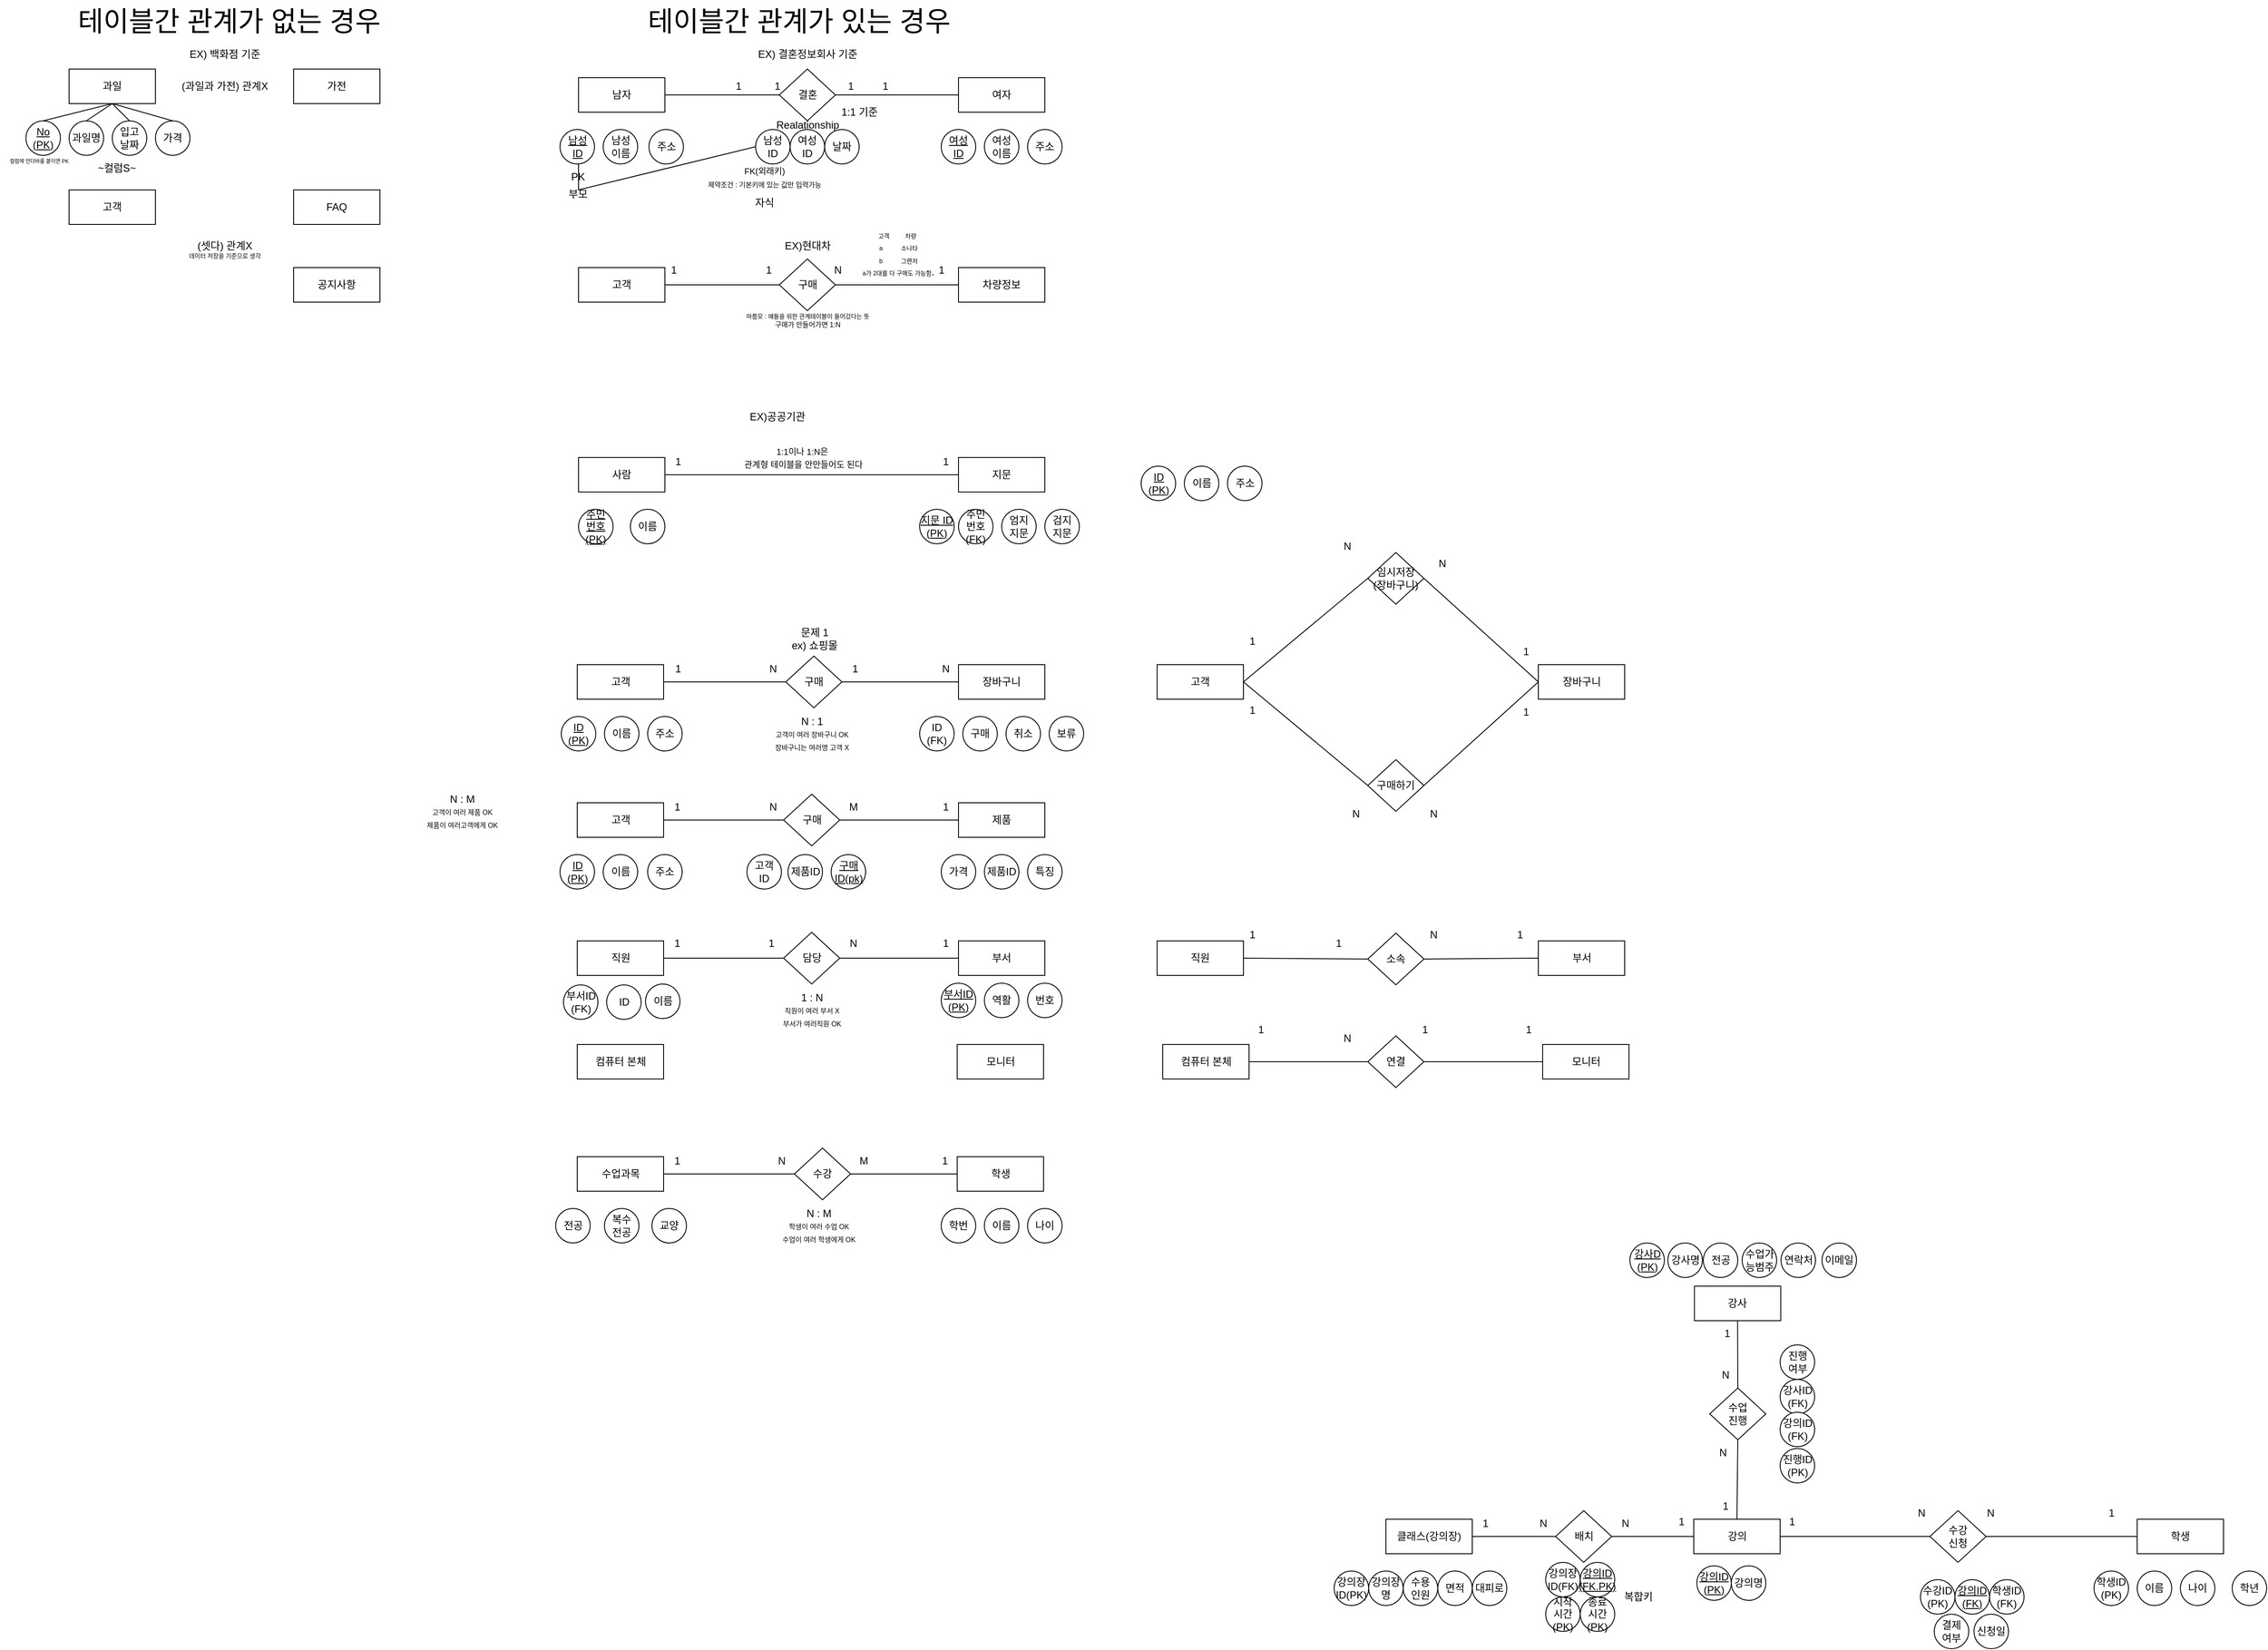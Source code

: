<mxfile version="28.0.6" pages="2">
  <diagram name="페이지-1" id="PcjeLrfVFOnWVaNegxSR">
    <mxGraphModel dx="2864" dy="1213" grid="1" gridSize="10" guides="1" tooltips="1" connect="1" arrows="1" fold="1" page="1" pageScale="1" pageWidth="827" pageHeight="1169" math="0" shadow="0">
      <root>
        <mxCell id="0" />
        <mxCell id="1" parent="0" />
        <mxCell id="3QXeZZZweoPhM5f8Nh8O-1" value="&lt;font style=&quot;font-size: 32px;&quot;&gt;테이블간 관계가 없는 경우&lt;/font&gt;" style="text;html=1;align=center;verticalAlign=middle;resizable=0;points=[];autosize=1;strokeColor=none;fillColor=none;" vertex="1" parent="1">
          <mxGeometry x="-350" y="30" width="370" height="50" as="geometry" />
        </mxCell>
        <mxCell id="3QXeZZZweoPhM5f8Nh8O-2" value="과일" style="whiteSpace=wrap;html=1;align=center;" vertex="1" parent="1">
          <mxGeometry x="-350" y="110" width="100" height="40" as="geometry" />
        </mxCell>
        <mxCell id="3QXeZZZweoPhM5f8Nh8O-3" value="가전" style="whiteSpace=wrap;html=1;align=center;" vertex="1" parent="1">
          <mxGeometry x="-90" y="110" width="100" height="40" as="geometry" />
        </mxCell>
        <mxCell id="3QXeZZZweoPhM5f8Nh8O-5" value="과일명" style="ellipse;whiteSpace=wrap;html=1;align=center;" vertex="1" parent="1">
          <mxGeometry x="-350" y="170" width="40" height="40" as="geometry" />
        </mxCell>
        <mxCell id="3QXeZZZweoPhM5f8Nh8O-6" value="입고&lt;div&gt;날짜&lt;/div&gt;" style="ellipse;whiteSpace=wrap;html=1;align=center;" vertex="1" parent="1">
          <mxGeometry x="-300" y="170" width="40" height="40" as="geometry" />
        </mxCell>
        <mxCell id="3QXeZZZweoPhM5f8Nh8O-7" value="가격" style="ellipse;whiteSpace=wrap;html=1;align=center;" vertex="1" parent="1">
          <mxGeometry x="-250" y="170" width="40" height="40" as="geometry" />
        </mxCell>
        <mxCell id="3QXeZZZweoPhM5f8Nh8O-10" value="" style="endArrow=none;html=1;rounded=0;entryX=0.5;entryY=1;entryDx=0;entryDy=0;exitX=0.5;exitY=0;exitDx=0;exitDy=0;" edge="1" parent="1" source="3QXeZZZweoPhM5f8Nh8O-6" target="3QXeZZZweoPhM5f8Nh8O-2">
          <mxGeometry width="50" height="50" relative="1" as="geometry">
            <mxPoint x="-230" y="290" as="sourcePoint" />
            <mxPoint x="-180" y="240" as="targetPoint" />
          </mxGeometry>
        </mxCell>
        <mxCell id="3QXeZZZweoPhM5f8Nh8O-11" value="" style="endArrow=none;html=1;rounded=0;entryX=0.5;entryY=1;entryDx=0;entryDy=0;exitX=0.5;exitY=0;exitDx=0;exitDy=0;" edge="1" parent="1" source="3QXeZZZweoPhM5f8Nh8O-7" target="3QXeZZZweoPhM5f8Nh8O-2">
          <mxGeometry width="50" height="50" relative="1" as="geometry">
            <mxPoint x="-230" y="200" as="sourcePoint" />
            <mxPoint x="-230" y="160" as="targetPoint" />
          </mxGeometry>
        </mxCell>
        <mxCell id="3QXeZZZweoPhM5f8Nh8O-12" value="" style="endArrow=none;html=1;rounded=0;entryX=0.5;entryY=1;entryDx=0;entryDy=0;exitX=0.5;exitY=0;exitDx=0;exitDy=0;" edge="1" parent="1" source="3QXeZZZweoPhM5f8Nh8O-5" target="3QXeZZZweoPhM5f8Nh8O-2">
          <mxGeometry width="50" height="50" relative="1" as="geometry">
            <mxPoint x="-400" y="180" as="sourcePoint" />
            <mxPoint x="-450" y="150" as="targetPoint" />
          </mxGeometry>
        </mxCell>
        <mxCell id="3QXeZZZweoPhM5f8Nh8O-13" value="~컬럼S~" style="text;html=1;align=center;verticalAlign=middle;resizable=0;points=[];autosize=1;strokeColor=none;fillColor=none;" vertex="1" parent="1">
          <mxGeometry x="-330" y="210" width="70" height="30" as="geometry" />
        </mxCell>
        <mxCell id="3QXeZZZweoPhM5f8Nh8O-14" value="&lt;u&gt;No&lt;/u&gt;&lt;div&gt;&lt;u&gt;(PK)&lt;/u&gt;&lt;/div&gt;" style="ellipse;whiteSpace=wrap;html=1;align=center;" vertex="1" parent="1">
          <mxGeometry x="-400" y="170" width="40" height="40" as="geometry" />
        </mxCell>
        <mxCell id="3QXeZZZweoPhM5f8Nh8O-15" value="" style="endArrow=none;html=1;rounded=0;entryX=0.5;entryY=1;entryDx=0;entryDy=0;exitX=0.5;exitY=0;exitDx=0;exitDy=0;" edge="1" parent="1" source="3QXeZZZweoPhM5f8Nh8O-14" target="3QXeZZZweoPhM5f8Nh8O-2">
          <mxGeometry width="50" height="50" relative="1" as="geometry">
            <mxPoint x="-410" y="290" as="sourcePoint" />
            <mxPoint x="-370" y="270" as="targetPoint" />
          </mxGeometry>
        </mxCell>
        <mxCell id="3QXeZZZweoPhM5f8Nh8O-16" value="&lt;font style=&quot;font-size: 6px;&quot;&gt;컬럼에 언더바를 붙이면 PK&lt;/font&gt;" style="text;html=1;align=center;verticalAlign=middle;resizable=0;points=[];autosize=1;strokeColor=none;fillColor=none;" vertex="1" parent="1">
          <mxGeometry x="-430" y="200" width="90" height="30" as="geometry" />
        </mxCell>
        <mxCell id="3QXeZZZweoPhM5f8Nh8O-17" value="(과일과 가전) 관계X" style="text;html=1;align=center;verticalAlign=middle;resizable=0;points=[];autosize=1;strokeColor=none;fillColor=none;" vertex="1" parent="1">
          <mxGeometry x="-230" y="115" width="120" height="30" as="geometry" />
        </mxCell>
        <mxCell id="3QXeZZZweoPhM5f8Nh8O-18" value="고객" style="whiteSpace=wrap;html=1;align=center;" vertex="1" parent="1">
          <mxGeometry x="-350" y="250" width="100" height="40" as="geometry" />
        </mxCell>
        <mxCell id="3QXeZZZweoPhM5f8Nh8O-19" value="FAQ" style="whiteSpace=wrap;html=1;align=center;" vertex="1" parent="1">
          <mxGeometry x="-90" y="250" width="100" height="40" as="geometry" />
        </mxCell>
        <mxCell id="3QXeZZZweoPhM5f8Nh8O-20" value="(셋다) 관계X" style="text;html=1;align=center;verticalAlign=middle;resizable=0;points=[];autosize=1;strokeColor=none;fillColor=none;" vertex="1" parent="1">
          <mxGeometry x="-215" y="300" width="90" height="30" as="geometry" />
        </mxCell>
        <mxCell id="3QXeZZZweoPhM5f8Nh8O-21" value="&lt;font style=&quot;font-size: 7px;&quot;&gt;데이터 저장을 기준으로 생각&lt;/font&gt;" style="text;html=1;align=center;verticalAlign=middle;resizable=0;points=[];autosize=1;strokeColor=none;fillColor=none;" vertex="1" parent="1">
          <mxGeometry x="-225" y="310" width="110" height="30" as="geometry" />
        </mxCell>
        <mxCell id="3QXeZZZweoPhM5f8Nh8O-22" value="공지사항" style="whiteSpace=wrap;html=1;align=center;" vertex="1" parent="1">
          <mxGeometry x="-90" y="340" width="100" height="40" as="geometry" />
        </mxCell>
        <mxCell id="3QXeZZZweoPhM5f8Nh8O-23" value="&lt;font style=&quot;font-size: 32px;&quot;&gt;테이블간 관계가 있는 경우&lt;/font&gt;" style="text;html=1;align=center;verticalAlign=middle;resizable=0;points=[];autosize=1;strokeColor=none;fillColor=none;" vertex="1" parent="1">
          <mxGeometry x="310" y="30" width="370" height="50" as="geometry" />
        </mxCell>
        <mxCell id="3QXeZZZweoPhM5f8Nh8O-24" value="남자" style="whiteSpace=wrap;html=1;align=center;" vertex="1" parent="1">
          <mxGeometry x="240" y="120" width="100" height="40" as="geometry" />
        </mxCell>
        <mxCell id="3QXeZZZweoPhM5f8Nh8O-25" value="여자" style="whiteSpace=wrap;html=1;align=center;" vertex="1" parent="1">
          <mxGeometry x="680" y="120" width="100" height="40" as="geometry" />
        </mxCell>
        <mxCell id="3QXeZZZweoPhM5f8Nh8O-26" value="EX) 백화점 기준" style="text;html=1;align=center;verticalAlign=middle;resizable=0;points=[];autosize=1;strokeColor=none;fillColor=none;" vertex="1" parent="1">
          <mxGeometry x="-225" y="78" width="110" height="30" as="geometry" />
        </mxCell>
        <mxCell id="3QXeZZZweoPhM5f8Nh8O-27" value="EX) 결혼정보회사 기준" style="text;html=1;align=center;verticalAlign=middle;resizable=0;points=[];autosize=1;strokeColor=none;fillColor=none;" vertex="1" parent="1">
          <mxGeometry x="435" y="78" width="140" height="30" as="geometry" />
        </mxCell>
        <mxCell id="3QXeZZZweoPhM5f8Nh8O-28" value="결혼" style="shape=rhombus;perimeter=rhombusPerimeter;whiteSpace=wrap;html=1;align=center;" vertex="1" parent="1">
          <mxGeometry x="472.5" y="110" width="65" height="60" as="geometry" />
        </mxCell>
        <mxCell id="3QXeZZZweoPhM5f8Nh8O-29" value="Realationship" style="text;html=1;align=center;verticalAlign=middle;resizable=0;points=[];autosize=1;strokeColor=none;fillColor=none;" vertex="1" parent="1">
          <mxGeometry x="455" y="160" width="100" height="30" as="geometry" />
        </mxCell>
        <mxCell id="3QXeZZZweoPhM5f8Nh8O-30" value="" style="endArrow=none;html=1;rounded=0;entryX=0;entryY=0.5;entryDx=0;entryDy=0;exitX=1;exitY=0.5;exitDx=0;exitDy=0;" edge="1" parent="1" source="3QXeZZZweoPhM5f8Nh8O-24" target="3QXeZZZweoPhM5f8Nh8O-28">
          <mxGeometry width="50" height="50" relative="1" as="geometry">
            <mxPoint x="140" y="270" as="sourcePoint" />
            <mxPoint x="190" y="220" as="targetPoint" />
          </mxGeometry>
        </mxCell>
        <mxCell id="3QXeZZZweoPhM5f8Nh8O-31" value="" style="endArrow=none;html=1;rounded=0;entryX=0;entryY=0.5;entryDx=0;entryDy=0;exitX=1;exitY=0.5;exitDx=0;exitDy=0;" edge="1" parent="1" source="3QXeZZZweoPhM5f8Nh8O-28" target="3QXeZZZweoPhM5f8Nh8O-25">
          <mxGeometry width="50" height="50" relative="1" as="geometry">
            <mxPoint x="550" y="150" as="sourcePoint" />
            <mxPoint x="613" y="150" as="targetPoint" />
          </mxGeometry>
        </mxCell>
        <mxCell id="3QXeZZZweoPhM5f8Nh8O-32" value="1" style="text;html=1;align=center;verticalAlign=middle;resizable=0;points=[];autosize=1;strokeColor=none;fillColor=none;" vertex="1" parent="1">
          <mxGeometry x="410" y="115" width="30" height="30" as="geometry" />
        </mxCell>
        <mxCell id="3QXeZZZweoPhM5f8Nh8O-33" value="1" style="text;html=1;align=center;verticalAlign=middle;resizable=0;points=[];autosize=1;strokeColor=none;fillColor=none;" vertex="1" parent="1">
          <mxGeometry x="455" y="115" width="30" height="30" as="geometry" />
        </mxCell>
        <mxCell id="3QXeZZZweoPhM5f8Nh8O-34" value="1" style="text;html=1;align=center;verticalAlign=middle;resizable=0;points=[];autosize=1;strokeColor=none;fillColor=none;" vertex="1" parent="1">
          <mxGeometry x="540" y="115" width="30" height="30" as="geometry" />
        </mxCell>
        <mxCell id="3QXeZZZweoPhM5f8Nh8O-35" value="1" style="text;html=1;align=center;verticalAlign=middle;resizable=0;points=[];autosize=1;strokeColor=none;fillColor=none;" vertex="1" parent="1">
          <mxGeometry x="580" y="115" width="30" height="30" as="geometry" />
        </mxCell>
        <mxCell id="3QXeZZZweoPhM5f8Nh8O-38" value="&lt;u&gt;남성&lt;/u&gt;&lt;div&gt;&lt;u&gt;ID&lt;/u&gt;&lt;/div&gt;" style="ellipse;whiteSpace=wrap;html=1;align=center;" vertex="1" parent="1">
          <mxGeometry x="218.5" y="180" width="40" height="40" as="geometry" />
        </mxCell>
        <mxCell id="3QXeZZZweoPhM5f8Nh8O-39" value="남성&lt;div&gt;이름&lt;/div&gt;" style="ellipse;whiteSpace=wrap;html=1;align=center;" vertex="1" parent="1">
          <mxGeometry x="268.5" y="180" width="40" height="40" as="geometry" />
        </mxCell>
        <mxCell id="3QXeZZZweoPhM5f8Nh8O-40" value="주소" style="ellipse;whiteSpace=wrap;html=1;align=center;" vertex="1" parent="1">
          <mxGeometry x="321.5" y="180" width="40" height="40" as="geometry" />
        </mxCell>
        <mxCell id="3QXeZZZweoPhM5f8Nh8O-41" value="&lt;u&gt;여성&lt;br&gt;ID&lt;/u&gt;" style="ellipse;whiteSpace=wrap;html=1;align=center;" vertex="1" parent="1">
          <mxGeometry x="660" y="180" width="40" height="40" as="geometry" />
        </mxCell>
        <mxCell id="3QXeZZZweoPhM5f8Nh8O-42" value="여성&lt;div&gt;이름&lt;/div&gt;" style="ellipse;whiteSpace=wrap;html=1;align=center;" vertex="1" parent="1">
          <mxGeometry x="710" y="180" width="40" height="40" as="geometry" />
        </mxCell>
        <mxCell id="3QXeZZZweoPhM5f8Nh8O-43" value="주소" style="ellipse;whiteSpace=wrap;html=1;align=center;" vertex="1" parent="1">
          <mxGeometry x="760" y="180" width="40" height="40" as="geometry" />
        </mxCell>
        <mxCell id="3QXeZZZweoPhM5f8Nh8O-44" value="1:1 기준" style="text;html=1;align=center;verticalAlign=middle;resizable=0;points=[];autosize=1;strokeColor=none;fillColor=none;" vertex="1" parent="1">
          <mxGeometry x="530" y="145" width="70" height="30" as="geometry" />
        </mxCell>
        <mxCell id="3QXeZZZweoPhM5f8Nh8O-45" value="날짜" style="ellipse;whiteSpace=wrap;html=1;align=center;" vertex="1" parent="1">
          <mxGeometry x="525" y="180" width="40" height="40" as="geometry" />
        </mxCell>
        <mxCell id="3QXeZZZweoPhM5f8Nh8O-48" value="남성&lt;div&gt;ID&lt;/div&gt;" style="ellipse;whiteSpace=wrap;html=1;align=center;" vertex="1" parent="1">
          <mxGeometry x="445" y="180" width="40" height="40" as="geometry" />
        </mxCell>
        <mxCell id="3QXeZZZweoPhM5f8Nh8O-49" value="여성&lt;div&gt;ID&lt;/div&gt;" style="ellipse;whiteSpace=wrap;html=1;align=center;" vertex="1" parent="1">
          <mxGeometry x="485" y="180" width="40" height="40" as="geometry" />
        </mxCell>
        <mxCell id="3QXeZZZweoPhM5f8Nh8O-51" value="&lt;font style=&quot;font-size: 10px;&quot;&gt;FK(외래키)&lt;/font&gt;&lt;div&gt;&lt;font style=&quot;font-size: 8px;&quot;&gt;제약조건 : 기본키에 있는 값만 입력가능&lt;/font&gt;&lt;/div&gt;" style="text;html=1;align=center;verticalAlign=middle;resizable=0;points=[];autosize=1;strokeColor=none;fillColor=none;" vertex="1" parent="1">
          <mxGeometry x="380" y="215" width="150" height="40" as="geometry" />
        </mxCell>
        <mxCell id="3QXeZZZweoPhM5f8Nh8O-56" value="PK" style="text;html=1;align=center;verticalAlign=middle;resizable=0;points=[];autosize=1;strokeColor=none;fillColor=none;" vertex="1" parent="1">
          <mxGeometry x="218.5" y="220" width="40" height="30" as="geometry" />
        </mxCell>
        <mxCell id="3QXeZZZweoPhM5f8Nh8O-57" value="" style="endArrow=none;html=1;rounded=0;exitX=0;exitY=0.5;exitDx=0;exitDy=0;" edge="1" parent="1" source="3QXeZZZweoPhM5f8Nh8O-48">
          <mxGeometry width="50" height="50" relative="1" as="geometry">
            <mxPoint x="550" y="250" as="sourcePoint" />
            <mxPoint x="240" y="220" as="targetPoint" />
            <Array as="points">
              <mxPoint x="240" y="250" />
            </Array>
          </mxGeometry>
        </mxCell>
        <mxCell id="3QXeZZZweoPhM5f8Nh8O-58" value="부모" style="text;html=1;align=center;verticalAlign=middle;resizable=0;points=[];autosize=1;strokeColor=none;fillColor=none;" vertex="1" parent="1">
          <mxGeometry x="213.5" y="240" width="50" height="30" as="geometry" />
        </mxCell>
        <mxCell id="3QXeZZZweoPhM5f8Nh8O-59" value="자식" style="text;html=1;align=center;verticalAlign=middle;resizable=0;points=[];autosize=1;strokeColor=none;fillColor=none;" vertex="1" parent="1">
          <mxGeometry x="430" y="250" width="50" height="30" as="geometry" />
        </mxCell>
        <mxCell id="3QXeZZZweoPhM5f8Nh8O-60" value="고객" style="whiteSpace=wrap;html=1;align=center;" vertex="1" parent="1">
          <mxGeometry x="240" y="340" width="100" height="40" as="geometry" />
        </mxCell>
        <mxCell id="3QXeZZZweoPhM5f8Nh8O-61" value="차량정보" style="whiteSpace=wrap;html=1;align=center;" vertex="1" parent="1">
          <mxGeometry x="680" y="340" width="100" height="40" as="geometry" />
        </mxCell>
        <mxCell id="3QXeZZZweoPhM5f8Nh8O-62" value="구매" style="shape=rhombus;perimeter=rhombusPerimeter;whiteSpace=wrap;html=1;align=center;" vertex="1" parent="1">
          <mxGeometry x="472.5" y="330" width="65" height="60" as="geometry" />
        </mxCell>
        <mxCell id="3QXeZZZweoPhM5f8Nh8O-63" value="&lt;font style=&quot;font-size: 7px;&quot;&gt;마름모 : 얘들을 위한 관계테이블이 들어갔다는 뜻&lt;/font&gt;" style="text;html=1;align=center;verticalAlign=middle;resizable=0;points=[];autosize=1;strokeColor=none;fillColor=none;" vertex="1" parent="1">
          <mxGeometry x="420" y="380" width="170" height="30" as="geometry" />
        </mxCell>
        <mxCell id="3QXeZZZweoPhM5f8Nh8O-64" value="" style="endArrow=none;html=1;rounded=0;entryX=0;entryY=0.5;entryDx=0;entryDy=0;exitX=1;exitY=0.5;exitDx=0;exitDy=0;" edge="1" parent="1" source="3QXeZZZweoPhM5f8Nh8O-60" target="3QXeZZZweoPhM5f8Nh8O-62">
          <mxGeometry width="50" height="50" relative="1" as="geometry">
            <mxPoint x="390" y="330" as="sourcePoint" />
            <mxPoint x="523" y="330" as="targetPoint" />
          </mxGeometry>
        </mxCell>
        <mxCell id="3QXeZZZweoPhM5f8Nh8O-65" value="" style="endArrow=none;html=1;rounded=0;entryX=0;entryY=0.5;entryDx=0;entryDy=0;exitX=1;exitY=0.5;exitDx=0;exitDy=0;" edge="1" parent="1" source="3QXeZZZweoPhM5f8Nh8O-62" target="3QXeZZZweoPhM5f8Nh8O-61">
          <mxGeometry width="50" height="50" relative="1" as="geometry">
            <mxPoint x="570" y="420" as="sourcePoint" />
            <mxPoint x="703" y="420" as="targetPoint" />
          </mxGeometry>
        </mxCell>
        <mxCell id="3QXeZZZweoPhM5f8Nh8O-66" value="1" style="text;html=1;align=center;verticalAlign=middle;resizable=0;points=[];autosize=1;strokeColor=none;fillColor=none;" vertex="1" parent="1">
          <mxGeometry x="335" y="328" width="30" height="30" as="geometry" />
        </mxCell>
        <mxCell id="3QXeZZZweoPhM5f8Nh8O-67" value="1" style="text;html=1;align=center;verticalAlign=middle;resizable=0;points=[];autosize=1;strokeColor=none;fillColor=none;" vertex="1" parent="1">
          <mxGeometry x="445" y="328" width="30" height="30" as="geometry" />
        </mxCell>
        <mxCell id="3QXeZZZweoPhM5f8Nh8O-68" value="N" style="text;html=1;align=center;verticalAlign=middle;resizable=0;points=[];autosize=1;strokeColor=none;fillColor=none;" vertex="1" parent="1">
          <mxGeometry x="525" y="328" width="30" height="30" as="geometry" />
        </mxCell>
        <mxCell id="3QXeZZZweoPhM5f8Nh8O-69" value="1" style="text;html=1;align=center;verticalAlign=middle;resizable=0;points=[];autosize=1;strokeColor=none;fillColor=none;" vertex="1" parent="1">
          <mxGeometry x="645" y="328" width="30" height="30" as="geometry" />
        </mxCell>
        <mxCell id="3QXeZZZweoPhM5f8Nh8O-70" value="&lt;font style=&quot;font-size: 8px;&quot;&gt;구매가 안들어가면 1:N&lt;/font&gt;" style="text;html=1;align=center;verticalAlign=middle;resizable=0;points=[];autosize=1;strokeColor=none;fillColor=none;" vertex="1" parent="1">
          <mxGeometry x="455" y="390" width="100" height="30" as="geometry" />
        </mxCell>
        <mxCell id="3QXeZZZweoPhM5f8Nh8O-71" value="&lt;div&gt;&lt;font style=&quot;font-size: 7px;&quot;&gt;고객&lt;span style=&quot;white-space: pre;&quot;&gt;&#x9;&lt;span style=&quot;white-space: pre;&quot;&gt;&#x9;&lt;/span&gt;&lt;/span&gt;차량&lt;span style=&quot;white-space: pre;&quot;&gt;&#x9;&lt;/span&gt;&lt;/font&gt;&lt;/div&gt;&lt;font style=&quot;font-size: 7px;&quot;&gt;a&lt;span style=&quot;white-space: pre;&quot;&gt;&#x9;&lt;/span&gt;&amp;nbsp; &amp;nbsp; &amp;nbsp;소나타&lt;/font&gt;&lt;div&gt;&lt;font style=&quot;font-size: 7px;&quot;&gt;b&lt;span style=&quot;white-space: pre;&quot;&gt;&#x9;&lt;/span&gt;&amp;nbsp; &amp;nbsp; &amp;nbsp;그랜저&lt;/font&gt;&lt;/div&gt;&lt;div&gt;&lt;font style=&quot;font-size: 7px;&quot;&gt;a가 2대를 다 구매도 가능함&lt;/font&gt;.&lt;/div&gt;" style="text;html=1;align=center;verticalAlign=middle;resizable=0;points=[];autosize=1;strokeColor=none;fillColor=none;" vertex="1" parent="1">
          <mxGeometry x="555" y="288" width="110" height="70" as="geometry" />
        </mxCell>
        <mxCell id="3QXeZZZweoPhM5f8Nh8O-72" value="사람" style="whiteSpace=wrap;html=1;align=center;" vertex="1" parent="1">
          <mxGeometry x="240" y="560" width="100" height="40" as="geometry" />
        </mxCell>
        <mxCell id="3QXeZZZweoPhM5f8Nh8O-73" value="지문" style="whiteSpace=wrap;html=1;align=center;" vertex="1" parent="1">
          <mxGeometry x="680" y="560" width="100" height="40" as="geometry" />
        </mxCell>
        <mxCell id="3QXeZZZweoPhM5f8Nh8O-74" value="주민&lt;div&gt;번호&lt;/div&gt;&lt;div&gt;&lt;u&gt;(PK)&lt;/u&gt;&lt;/div&gt;" style="ellipse;whiteSpace=wrap;html=1;align=center;fontStyle=4" vertex="1" parent="1">
          <mxGeometry x="240" y="620" width="40" height="40" as="geometry" />
        </mxCell>
        <mxCell id="3QXeZZZweoPhM5f8Nh8O-75" value="EX)현대차" style="text;html=1;align=center;verticalAlign=middle;resizable=0;points=[];autosize=1;strokeColor=none;fillColor=none;" vertex="1" parent="1">
          <mxGeometry x="465" y="300" width="80" height="30" as="geometry" />
        </mxCell>
        <mxCell id="3QXeZZZweoPhM5f8Nh8O-76" value="EX)공공기관" style="text;html=1;align=center;verticalAlign=middle;resizable=0;points=[];autosize=1;strokeColor=none;fillColor=none;" vertex="1" parent="1">
          <mxGeometry x="425" y="498" width="90" height="30" as="geometry" />
        </mxCell>
        <mxCell id="3QXeZZZweoPhM5f8Nh8O-77" value="이름" style="ellipse;whiteSpace=wrap;html=1;align=center;fontStyle=0" vertex="1" parent="1">
          <mxGeometry x="300" y="620" width="40" height="40" as="geometry" />
        </mxCell>
        <mxCell id="3QXeZZZweoPhM5f8Nh8O-78" value="&lt;u&gt;지문 ID&lt;/u&gt;&lt;div&gt;&lt;u&gt;(PK)&lt;/u&gt;&lt;/div&gt;" style="ellipse;whiteSpace=wrap;html=1;align=center;fontStyle=0" vertex="1" parent="1">
          <mxGeometry x="635" y="620" width="40" height="40" as="geometry" />
        </mxCell>
        <mxCell id="3QXeZZZweoPhM5f8Nh8O-79" value="엄지&lt;div&gt;지문&lt;/div&gt;" style="ellipse;whiteSpace=wrap;html=1;align=center;fontStyle=0" vertex="1" parent="1">
          <mxGeometry x="730" y="620" width="40" height="40" as="geometry" />
        </mxCell>
        <mxCell id="3QXeZZZweoPhM5f8Nh8O-80" value="검지&lt;br&gt;&lt;div&gt;지문&lt;/div&gt;" style="ellipse;whiteSpace=wrap;html=1;align=center;fontStyle=0" vertex="1" parent="1">
          <mxGeometry x="780" y="620" width="40" height="40" as="geometry" />
        </mxCell>
        <mxCell id="3QXeZZZweoPhM5f8Nh8O-82" value="&lt;font style=&quot;font-size: 10px;&quot;&gt;1:1이나 1:N은&amp;nbsp;&lt;/font&gt;&lt;div&gt;&lt;font style=&quot;font-size: 10px;&quot;&gt;관계형 테이블을 안만들어도 된다&lt;/font&gt;&lt;/div&gt;" style="text;html=1;align=center;verticalAlign=middle;resizable=0;points=[];autosize=1;strokeColor=none;fillColor=none;" vertex="1" parent="1">
          <mxGeometry x="420" y="540" width="160" height="40" as="geometry" />
        </mxCell>
        <mxCell id="3QXeZZZweoPhM5f8Nh8O-83" value="" style="endArrow=none;html=1;rounded=0;entryX=0;entryY=0.5;entryDx=0;entryDy=0;exitX=1;exitY=0.5;exitDx=0;exitDy=0;" edge="1" parent="1" source="3QXeZZZweoPhM5f8Nh8O-72" target="3QXeZZZweoPhM5f8Nh8O-73">
          <mxGeometry width="50" height="50" relative="1" as="geometry">
            <mxPoint x="455" y="579.66" as="sourcePoint" />
            <mxPoint x="588" y="579.66" as="targetPoint" />
          </mxGeometry>
        </mxCell>
        <mxCell id="3QXeZZZweoPhM5f8Nh8O-84" value="1" style="text;html=1;align=center;verticalAlign=middle;resizable=0;points=[];autosize=1;strokeColor=none;fillColor=none;" vertex="1" parent="1">
          <mxGeometry x="340" y="550" width="30" height="30" as="geometry" />
        </mxCell>
        <mxCell id="3QXeZZZweoPhM5f8Nh8O-85" value="1" style="text;html=1;align=center;verticalAlign=middle;resizable=0;points=[];autosize=1;strokeColor=none;fillColor=none;" vertex="1" parent="1">
          <mxGeometry x="650" y="550" width="30" height="30" as="geometry" />
        </mxCell>
        <mxCell id="3QXeZZZweoPhM5f8Nh8O-87" value="주민&lt;div&gt;번호&lt;/div&gt;&lt;div&gt;(FK)&lt;/div&gt;" style="ellipse;whiteSpace=wrap;html=1;align=center;fontStyle=0" vertex="1" parent="1">
          <mxGeometry x="680" y="620" width="40" height="40" as="geometry" />
        </mxCell>
        <mxCell id="3QXeZZZweoPhM5f8Nh8O-88" value="문제 1&lt;div&gt;ex) 쇼핑몰&lt;/div&gt;" style="text;html=1;align=center;verticalAlign=middle;resizable=0;points=[];autosize=1;strokeColor=none;fillColor=none;" vertex="1" parent="1">
          <mxGeometry x="472.5" y="750" width="80" height="40" as="geometry" />
        </mxCell>
        <mxCell id="3QXeZZZweoPhM5f8Nh8O-89" value="고객" style="whiteSpace=wrap;html=1;align=center;" vertex="1" parent="1">
          <mxGeometry x="238.5" y="800" width="100" height="40" as="geometry" />
        </mxCell>
        <mxCell id="3QXeZZZweoPhM5f8Nh8O-90" value="장바구니" style="whiteSpace=wrap;html=1;align=center;" vertex="1" parent="1">
          <mxGeometry x="680" y="800" width="100" height="40" as="geometry" />
        </mxCell>
        <mxCell id="3QXeZZZweoPhM5f8Nh8O-91" value="고객" style="whiteSpace=wrap;html=1;align=center;" vertex="1" parent="1">
          <mxGeometry x="238.5" y="960" width="100" height="40" as="geometry" />
        </mxCell>
        <mxCell id="3QXeZZZweoPhM5f8Nh8O-92" value="제품" style="whiteSpace=wrap;html=1;align=center;" vertex="1" parent="1">
          <mxGeometry x="680" y="960" width="100" height="40" as="geometry" />
        </mxCell>
        <mxCell id="3QXeZZZweoPhM5f8Nh8O-94" value="&lt;u&gt;ID&lt;/u&gt;&lt;div&gt;&lt;u&gt;(PK)&lt;/u&gt;&lt;/div&gt;" style="ellipse;whiteSpace=wrap;html=1;align=center;fontStyle=0" vertex="1" parent="1">
          <mxGeometry x="220" y="860" width="40" height="40" as="geometry" />
        </mxCell>
        <mxCell id="3QXeZZZweoPhM5f8Nh8O-95" value="이름" style="ellipse;whiteSpace=wrap;html=1;align=center;fontStyle=0" vertex="1" parent="1">
          <mxGeometry x="270" y="860" width="40" height="40" as="geometry" />
        </mxCell>
        <mxCell id="3QXeZZZweoPhM5f8Nh8O-96" value="주소" style="ellipse;whiteSpace=wrap;html=1;align=center;fontStyle=0" vertex="1" parent="1">
          <mxGeometry x="320" y="860" width="40" height="40" as="geometry" />
        </mxCell>
        <mxCell id="3QXeZZZweoPhM5f8Nh8O-97" value="&lt;u&gt;ID&lt;/u&gt;&lt;div&gt;&lt;u&gt;(PK)&lt;/u&gt;&lt;/div&gt;" style="ellipse;whiteSpace=wrap;html=1;align=center;fontStyle=0" vertex="1" parent="1">
          <mxGeometry x="218.5" y="1020" width="40" height="40" as="geometry" />
        </mxCell>
        <mxCell id="3QXeZZZweoPhM5f8Nh8O-98" value="이름" style="ellipse;whiteSpace=wrap;html=1;align=center;fontStyle=0" vertex="1" parent="1">
          <mxGeometry x="268.5" y="1020" width="40" height="40" as="geometry" />
        </mxCell>
        <mxCell id="3QXeZZZweoPhM5f8Nh8O-99" value="주소" style="ellipse;whiteSpace=wrap;html=1;align=center;fontStyle=0" vertex="1" parent="1">
          <mxGeometry x="320" y="1020" width="40" height="40" as="geometry" />
        </mxCell>
        <mxCell id="3QXeZZZweoPhM5f8Nh8O-100" value="가격" style="ellipse;whiteSpace=wrap;html=1;align=center;fontStyle=0" vertex="1" parent="1">
          <mxGeometry x="660" y="1020" width="40" height="40" as="geometry" />
        </mxCell>
        <mxCell id="3QXeZZZweoPhM5f8Nh8O-101" value="제품ID" style="ellipse;whiteSpace=wrap;html=1;align=center;fontStyle=0" vertex="1" parent="1">
          <mxGeometry x="710" y="1020" width="40" height="40" as="geometry" />
        </mxCell>
        <mxCell id="3QXeZZZweoPhM5f8Nh8O-102" value="특징" style="ellipse;whiteSpace=wrap;html=1;align=center;fontStyle=0" vertex="1" parent="1">
          <mxGeometry x="760" y="1020" width="40" height="40" as="geometry" />
        </mxCell>
        <mxCell id="3QXeZZZweoPhM5f8Nh8O-103" value="구매" style="ellipse;whiteSpace=wrap;html=1;align=center;fontStyle=0" vertex="1" parent="1">
          <mxGeometry x="685" y="860" width="40" height="40" as="geometry" />
        </mxCell>
        <mxCell id="3QXeZZZweoPhM5f8Nh8O-104" value="취소" style="ellipse;whiteSpace=wrap;html=1;align=center;fontStyle=0" vertex="1" parent="1">
          <mxGeometry x="735" y="860" width="40" height="40" as="geometry" />
        </mxCell>
        <mxCell id="3QXeZZZweoPhM5f8Nh8O-105" value="보류" style="ellipse;whiteSpace=wrap;html=1;align=center;fontStyle=0" vertex="1" parent="1">
          <mxGeometry x="785" y="860" width="40" height="40" as="geometry" />
        </mxCell>
        <mxCell id="3QXeZZZweoPhM5f8Nh8O-107" value="N : 1&lt;div&gt;&lt;font style=&quot;font-size: 8px;&quot;&gt;고객이 여러 장바구니 OK&lt;/font&gt;&lt;/div&gt;&lt;div&gt;&lt;font style=&quot;font-size: 8px;&quot;&gt;장바구니는 여러명 고객 X&lt;/font&gt;&lt;/div&gt;" style="text;html=1;align=center;verticalAlign=middle;resizable=0;points=[];autosize=1;strokeColor=none;fillColor=none;" vertex="1" parent="1">
          <mxGeometry x="455" y="850" width="110" height="60" as="geometry" />
        </mxCell>
        <mxCell id="3QXeZZZweoPhM5f8Nh8O-108" value="ID&lt;div&gt;(FK)&lt;/div&gt;" style="ellipse;whiteSpace=wrap;html=1;align=center;fontStyle=0" vertex="1" parent="1">
          <mxGeometry x="635" y="860" width="40" height="40" as="geometry" />
        </mxCell>
        <mxCell id="3QXeZZZweoPhM5f8Nh8O-109" value="직원" style="whiteSpace=wrap;html=1;align=center;" vertex="1" parent="1">
          <mxGeometry x="238.5" y="1120" width="100" height="40" as="geometry" />
        </mxCell>
        <mxCell id="3QXeZZZweoPhM5f8Nh8O-110" value="컴퓨터 본체" style="whiteSpace=wrap;html=1;align=center;" vertex="1" parent="1">
          <mxGeometry x="238.5" y="1240" width="100" height="40" as="geometry" />
        </mxCell>
        <mxCell id="3QXeZZZweoPhM5f8Nh8O-111" value="수업과목" style="whiteSpace=wrap;html=1;align=center;" vertex="1" parent="1">
          <mxGeometry x="238.5" y="1370" width="100" height="40" as="geometry" />
        </mxCell>
        <mxCell id="3QXeZZZweoPhM5f8Nh8O-112" value="부서" style="whiteSpace=wrap;html=1;align=center;" vertex="1" parent="1">
          <mxGeometry x="680" y="1120" width="100" height="40" as="geometry" />
        </mxCell>
        <mxCell id="3QXeZZZweoPhM5f8Nh8O-113" value="모니터" style="whiteSpace=wrap;html=1;align=center;" vertex="1" parent="1">
          <mxGeometry x="678.5" y="1240" width="100" height="40" as="geometry" />
        </mxCell>
        <mxCell id="3QXeZZZweoPhM5f8Nh8O-114" value="학생" style="whiteSpace=wrap;html=1;align=center;" vertex="1" parent="1">
          <mxGeometry x="678.5" y="1370" width="100" height="40" as="geometry" />
        </mxCell>
        <mxCell id="3QXeZZZweoPhM5f8Nh8O-117" value="고객" style="whiteSpace=wrap;html=1;align=center;" vertex="1" parent="1">
          <mxGeometry x="910" y="800" width="100" height="40" as="geometry" />
        </mxCell>
        <mxCell id="3QXeZZZweoPhM5f8Nh8O-118" value="장바구니" style="whiteSpace=wrap;html=1;align=center;" vertex="1" parent="1">
          <mxGeometry x="1351.5" y="800" width="100" height="40" as="geometry" />
        </mxCell>
        <mxCell id="3QXeZZZweoPhM5f8Nh8O-122" value="&lt;u&gt;ID&lt;/u&gt;&lt;div&gt;&lt;u&gt;(PK)&lt;/u&gt;&lt;/div&gt;" style="ellipse;whiteSpace=wrap;html=1;align=center;fontStyle=0" vertex="1" parent="1">
          <mxGeometry x="891.5" y="570" width="40" height="40" as="geometry" />
        </mxCell>
        <mxCell id="3QXeZZZweoPhM5f8Nh8O-123" value="이름" style="ellipse;whiteSpace=wrap;html=1;align=center;fontStyle=0" vertex="1" parent="1">
          <mxGeometry x="941.5" y="570" width="40" height="40" as="geometry" />
        </mxCell>
        <mxCell id="3QXeZZZweoPhM5f8Nh8O-124" value="주소" style="ellipse;whiteSpace=wrap;html=1;align=center;fontStyle=0" vertex="1" parent="1">
          <mxGeometry x="991.5" y="570" width="40" height="40" as="geometry" />
        </mxCell>
        <mxCell id="3QXeZZZweoPhM5f8Nh8O-137" value="직원" style="whiteSpace=wrap;html=1;align=center;" vertex="1" parent="1">
          <mxGeometry x="910" y="1120" width="100" height="40" as="geometry" />
        </mxCell>
        <mxCell id="3QXeZZZweoPhM5f8Nh8O-138" value="컴퓨터 본체" style="whiteSpace=wrap;html=1;align=center;" vertex="1" parent="1">
          <mxGeometry x="916.5" y="1240" width="100" height="40" as="geometry" />
        </mxCell>
        <mxCell id="3QXeZZZweoPhM5f8Nh8O-139" value="강의" style="whiteSpace=wrap;html=1;align=center;" vertex="1" parent="1">
          <mxGeometry x="1531.5" y="1790" width="100" height="40" as="geometry" />
        </mxCell>
        <mxCell id="3QXeZZZweoPhM5f8Nh8O-140" value="부서" style="whiteSpace=wrap;html=1;align=center;" vertex="1" parent="1">
          <mxGeometry x="1351.5" y="1120" width="100" height="40" as="geometry" />
        </mxCell>
        <mxCell id="3QXeZZZweoPhM5f8Nh8O-141" value="모니터" style="whiteSpace=wrap;html=1;align=center;" vertex="1" parent="1">
          <mxGeometry x="1356.5" y="1240" width="100" height="40" as="geometry" />
        </mxCell>
        <mxCell id="3QXeZZZweoPhM5f8Nh8O-142" value="학생" style="whiteSpace=wrap;html=1;align=center;" vertex="1" parent="1">
          <mxGeometry x="2045" y="1790" width="100" height="40" as="geometry" />
        </mxCell>
        <mxCell id="3QXeZZZweoPhM5f8Nh8O-144" value="N : M&lt;div&gt;&lt;font style=&quot;font-size: 8px;&quot;&gt;고객이 여러 제품 OK&lt;/font&gt;&lt;/div&gt;&lt;div&gt;&lt;font style=&quot;font-size: 8px;&quot;&gt;제품이 여러고객에게 OK&lt;/font&gt;&lt;/div&gt;" style="text;html=1;align=center;verticalAlign=middle;resizable=0;points=[];autosize=1;strokeColor=none;fillColor=none;" vertex="1" parent="1">
          <mxGeometry x="50" y="940" width="110" height="60" as="geometry" />
        </mxCell>
        <mxCell id="3QXeZZZweoPhM5f8Nh8O-145" value="구매" style="shape=rhombus;perimeter=rhombusPerimeter;whiteSpace=wrap;html=1;align=center;" vertex="1" parent="1">
          <mxGeometry x="477.5" y="950" width="65" height="60" as="geometry" />
        </mxCell>
        <mxCell id="3QXeZZZweoPhM5f8Nh8O-146" value="" style="endArrow=none;html=1;rounded=0;exitX=1;exitY=0.5;exitDx=0;exitDy=0;entryX=0;entryY=0.5;entryDx=0;entryDy=0;" edge="1" parent="1" source="3QXeZZZweoPhM5f8Nh8O-91" target="3QXeZZZweoPhM5f8Nh8O-145">
          <mxGeometry width="50" height="50" relative="1" as="geometry">
            <mxPoint x="380" y="930" as="sourcePoint" />
            <mxPoint x="721" y="930" as="targetPoint" />
          </mxGeometry>
        </mxCell>
        <mxCell id="3QXeZZZweoPhM5f8Nh8O-147" value="" style="endArrow=none;html=1;rounded=0;exitX=1;exitY=0.5;exitDx=0;exitDy=0;entryX=0;entryY=0.5;entryDx=0;entryDy=0;" edge="1" parent="1" source="3QXeZZZweoPhM5f8Nh8O-145" target="3QXeZZZweoPhM5f8Nh8O-92">
          <mxGeometry width="50" height="50" relative="1" as="geometry">
            <mxPoint x="590" y="960" as="sourcePoint" />
            <mxPoint x="729" y="960" as="targetPoint" />
          </mxGeometry>
        </mxCell>
        <mxCell id="3QXeZZZweoPhM5f8Nh8O-148" value="1" style="text;html=1;align=center;verticalAlign=middle;resizable=0;points=[];autosize=1;strokeColor=none;fillColor=none;" vertex="1" parent="1">
          <mxGeometry x="338.5" y="950" width="30" height="30" as="geometry" />
        </mxCell>
        <mxCell id="3QXeZZZweoPhM5f8Nh8O-149" value="N" style="text;html=1;align=center;verticalAlign=middle;resizable=0;points=[];autosize=1;strokeColor=none;fillColor=none;" vertex="1" parent="1">
          <mxGeometry x="450" y="950" width="30" height="30" as="geometry" />
        </mxCell>
        <mxCell id="3QXeZZZweoPhM5f8Nh8O-150" value="1" style="text;html=1;align=center;verticalAlign=middle;resizable=0;points=[];autosize=1;strokeColor=none;fillColor=none;" vertex="1" parent="1">
          <mxGeometry x="650" y="950" width="30" height="30" as="geometry" />
        </mxCell>
        <mxCell id="3QXeZZZweoPhM5f8Nh8O-151" value="M" style="text;html=1;align=center;verticalAlign=middle;resizable=0;points=[];autosize=1;strokeColor=none;fillColor=none;" vertex="1" parent="1">
          <mxGeometry x="542.5" y="950" width="30" height="30" as="geometry" />
        </mxCell>
        <mxCell id="3QXeZZZweoPhM5f8Nh8O-152" value="수강" style="shape=rhombus;perimeter=rhombusPerimeter;whiteSpace=wrap;html=1;align=center;" vertex="1" parent="1">
          <mxGeometry x="490" y="1360" width="65" height="60" as="geometry" />
        </mxCell>
        <mxCell id="3QXeZZZweoPhM5f8Nh8O-153" value="" style="endArrow=none;html=1;rounded=0;exitX=1;exitY=0.5;exitDx=0;exitDy=0;entryX=0;entryY=0.5;entryDx=0;entryDy=0;" edge="1" parent="1" source="3QXeZZZweoPhM5f8Nh8O-111" target="3QXeZZZweoPhM5f8Nh8O-152">
          <mxGeometry width="50" height="50" relative="1" as="geometry">
            <mxPoint x="380" y="1360" as="sourcePoint" />
            <mxPoint x="519" y="1360" as="targetPoint" />
          </mxGeometry>
        </mxCell>
        <mxCell id="3QXeZZZweoPhM5f8Nh8O-154" value="" style="endArrow=none;html=1;rounded=0;exitX=1;exitY=0.5;exitDx=0;exitDy=0;entryX=0;entryY=0.5;entryDx=0;entryDy=0;" edge="1" parent="1" source="3QXeZZZweoPhM5f8Nh8O-152" target="3QXeZZZweoPhM5f8Nh8O-114">
          <mxGeometry width="50" height="50" relative="1" as="geometry">
            <mxPoint x="570" y="1320" as="sourcePoint" />
            <mxPoint x="709" y="1320" as="targetPoint" />
          </mxGeometry>
        </mxCell>
        <mxCell id="3QXeZZZweoPhM5f8Nh8O-155" value="N : M&lt;div&gt;&lt;font style=&quot;font-size: 8px;&quot;&gt;학생이 여러 수업 OK&lt;/font&gt;&lt;/div&gt;&lt;div&gt;&lt;font style=&quot;font-size: 8px;&quot;&gt;수업이 여러 학생에게 OK&lt;/font&gt;&lt;/div&gt;" style="text;html=1;align=center;verticalAlign=middle;resizable=0;points=[];autosize=1;strokeColor=none;fillColor=none;" vertex="1" parent="1">
          <mxGeometry x="462.5" y="1420" width="110" height="60" as="geometry" />
        </mxCell>
        <mxCell id="3QXeZZZweoPhM5f8Nh8O-156" value="1" style="text;html=1;align=center;verticalAlign=middle;resizable=0;points=[];autosize=1;strokeColor=none;fillColor=none;" vertex="1" parent="1">
          <mxGeometry x="338.5" y="1360" width="30" height="30" as="geometry" />
        </mxCell>
        <mxCell id="3QXeZZZweoPhM5f8Nh8O-157" value="N" style="text;html=1;align=center;verticalAlign=middle;resizable=0;points=[];autosize=1;strokeColor=none;fillColor=none;" vertex="1" parent="1">
          <mxGeometry x="460" y="1360" width="30" height="30" as="geometry" />
        </mxCell>
        <mxCell id="3QXeZZZweoPhM5f8Nh8O-158" value="1" style="text;html=1;align=center;verticalAlign=middle;resizable=0;points=[];autosize=1;strokeColor=none;fillColor=none;" vertex="1" parent="1">
          <mxGeometry x="648.5" y="1360" width="30" height="30" as="geometry" />
        </mxCell>
        <mxCell id="3QXeZZZweoPhM5f8Nh8O-159" value="M" style="text;html=1;align=center;verticalAlign=middle;resizable=0;points=[];autosize=1;strokeColor=none;fillColor=none;" vertex="1" parent="1">
          <mxGeometry x="555" y="1360" width="30" height="30" as="geometry" />
        </mxCell>
        <mxCell id="3QXeZZZweoPhM5f8Nh8O-161" value="이름" style="ellipse;whiteSpace=wrap;html=1;align=center;fontStyle=0" vertex="1" parent="1">
          <mxGeometry x="710" y="1430" width="40" height="40" as="geometry" />
        </mxCell>
        <mxCell id="3QXeZZZweoPhM5f8Nh8O-162" value="나이" style="ellipse;whiteSpace=wrap;html=1;align=center;fontStyle=0" vertex="1" parent="1">
          <mxGeometry x="760" y="1430" width="40" height="40" as="geometry" />
        </mxCell>
        <mxCell id="3QXeZZZweoPhM5f8Nh8O-163" value="학번" style="ellipse;whiteSpace=wrap;html=1;align=center;fontStyle=0" vertex="1" parent="1">
          <mxGeometry x="660" y="1430" width="40" height="40" as="geometry" />
        </mxCell>
        <mxCell id="3QXeZZZweoPhM5f8Nh8O-164" value="전공" style="ellipse;whiteSpace=wrap;html=1;align=center;fontStyle=0" vertex="1" parent="1">
          <mxGeometry x="213.5" y="1430" width="40" height="40" as="geometry" />
        </mxCell>
        <mxCell id="3QXeZZZweoPhM5f8Nh8O-165" value="복수&lt;div&gt;전공&lt;/div&gt;" style="ellipse;whiteSpace=wrap;html=1;align=center;fontStyle=0" vertex="1" parent="1">
          <mxGeometry x="270" y="1430" width="40" height="40" as="geometry" />
        </mxCell>
        <mxCell id="3QXeZZZweoPhM5f8Nh8O-166" value="교양" style="ellipse;whiteSpace=wrap;html=1;align=center;fontStyle=0" vertex="1" parent="1">
          <mxGeometry x="325" y="1430" width="40" height="40" as="geometry" />
        </mxCell>
        <mxCell id="3QXeZZZweoPhM5f8Nh8O-167" value="담당" style="shape=rhombus;perimeter=rhombusPerimeter;whiteSpace=wrap;html=1;align=center;" vertex="1" parent="1">
          <mxGeometry x="477.5" y="1110" width="65" height="60" as="geometry" />
        </mxCell>
        <mxCell id="3QXeZZZweoPhM5f8Nh8O-168" value="" style="endArrow=none;html=1;rounded=0;exitX=1;exitY=0.5;exitDx=0;exitDy=0;entryX=0;entryY=0.5;entryDx=0;entryDy=0;" edge="1" parent="1" source="3QXeZZZweoPhM5f8Nh8O-109" target="3QXeZZZweoPhM5f8Nh8O-167">
          <mxGeometry width="50" height="50" relative="1" as="geometry">
            <mxPoint x="390" y="1180" as="sourcePoint" />
            <mxPoint x="529" y="1180" as="targetPoint" />
          </mxGeometry>
        </mxCell>
        <mxCell id="3QXeZZZweoPhM5f8Nh8O-169" value="" style="endArrow=none;html=1;rounded=0;exitX=1;exitY=0.5;exitDx=0;exitDy=0;entryX=0;entryY=0.5;entryDx=0;entryDy=0;" edge="1" parent="1" source="3QXeZZZweoPhM5f8Nh8O-167" target="3QXeZZZweoPhM5f8Nh8O-112">
          <mxGeometry width="50" height="50" relative="1" as="geometry">
            <mxPoint x="550" y="1180" as="sourcePoint" />
            <mxPoint x="687" y="1180" as="targetPoint" />
          </mxGeometry>
        </mxCell>
        <mxCell id="3QXeZZZweoPhM5f8Nh8O-170" value="1" style="text;html=1;align=center;verticalAlign=middle;resizable=0;points=[];autosize=1;strokeColor=none;fillColor=none;" vertex="1" parent="1">
          <mxGeometry x="338.5" y="1108" width="30" height="30" as="geometry" />
        </mxCell>
        <mxCell id="3QXeZZZweoPhM5f8Nh8O-171" value="1" style="text;html=1;align=center;verticalAlign=middle;resizable=0;points=[];autosize=1;strokeColor=none;fillColor=none;" vertex="1" parent="1">
          <mxGeometry x="447.5" y="1108" width="30" height="30" as="geometry" />
        </mxCell>
        <mxCell id="3QXeZZZweoPhM5f8Nh8O-172" value="1" style="text;html=1;align=center;verticalAlign=middle;resizable=0;points=[];autosize=1;strokeColor=none;fillColor=none;" vertex="1" parent="1">
          <mxGeometry x="650" y="1108" width="30" height="30" as="geometry" />
        </mxCell>
        <mxCell id="3QXeZZZweoPhM5f8Nh8O-173" value="N" style="text;html=1;align=center;verticalAlign=middle;resizable=0;points=[];autosize=1;strokeColor=none;fillColor=none;" vertex="1" parent="1">
          <mxGeometry x="542.5" y="1108" width="30" height="30" as="geometry" />
        </mxCell>
        <mxCell id="3QXeZZZweoPhM5f8Nh8O-175" value="구매" style="shape=rhombus;perimeter=rhombusPerimeter;whiteSpace=wrap;html=1;align=center;" vertex="1" parent="1">
          <mxGeometry x="480" y="790" width="65" height="60" as="geometry" />
        </mxCell>
        <mxCell id="3QXeZZZweoPhM5f8Nh8O-176" value="" style="endArrow=none;html=1;rounded=0;exitX=1;exitY=0.5;exitDx=0;exitDy=0;entryX=0;entryY=0.5;entryDx=0;entryDy=0;" edge="1" parent="1" source="3QXeZZZweoPhM5f8Nh8O-89" target="3QXeZZZweoPhM5f8Nh8O-175">
          <mxGeometry width="50" height="50" relative="1" as="geometry">
            <mxPoint x="361.5" y="769.66" as="sourcePoint" />
            <mxPoint x="500.5" y="769.66" as="targetPoint" />
          </mxGeometry>
        </mxCell>
        <mxCell id="3QXeZZZweoPhM5f8Nh8O-177" value="" style="endArrow=none;html=1;rounded=0;exitX=1;exitY=0.5;exitDx=0;exitDy=0;entryX=0;entryY=0.5;entryDx=0;entryDy=0;" edge="1" parent="1" source="3QXeZZZweoPhM5f8Nh8O-175" target="3QXeZZZweoPhM5f8Nh8O-90">
          <mxGeometry width="50" height="50" relative="1" as="geometry">
            <mxPoint x="620" y="730" as="sourcePoint" />
            <mxPoint x="761" y="730" as="targetPoint" />
          </mxGeometry>
        </mxCell>
        <mxCell id="3QXeZZZweoPhM5f8Nh8O-178" value="1" style="text;html=1;align=center;verticalAlign=middle;resizable=0;points=[];autosize=1;strokeColor=none;fillColor=none;" vertex="1" parent="1">
          <mxGeometry x="340" y="790" width="30" height="30" as="geometry" />
        </mxCell>
        <mxCell id="3QXeZZZweoPhM5f8Nh8O-179" value="N" style="text;html=1;align=center;verticalAlign=middle;resizable=0;points=[];autosize=1;strokeColor=none;fillColor=none;" vertex="1" parent="1">
          <mxGeometry x="450" y="790" width="30" height="30" as="geometry" />
        </mxCell>
        <mxCell id="3QXeZZZweoPhM5f8Nh8O-180" value="N" style="text;html=1;align=center;verticalAlign=middle;resizable=0;points=[];autosize=1;strokeColor=none;fillColor=none;" vertex="1" parent="1">
          <mxGeometry x="650" y="790" width="30" height="30" as="geometry" />
        </mxCell>
        <mxCell id="3QXeZZZweoPhM5f8Nh8O-181" value="1" style="text;html=1;align=center;verticalAlign=middle;resizable=0;points=[];autosize=1;strokeColor=none;fillColor=none;" vertex="1" parent="1">
          <mxGeometry x="545" y="790" width="30" height="30" as="geometry" />
        </mxCell>
        <mxCell id="3QXeZZZweoPhM5f8Nh8O-183" value="1 : N&lt;div&gt;&lt;font style=&quot;font-size: 8px;&quot;&gt;직원이 여러 부서 X&lt;/font&gt;&lt;/div&gt;&lt;div&gt;&lt;font style=&quot;font-size: 8px;&quot;&gt;부서가 여러직원 OK&lt;/font&gt;&lt;/div&gt;" style="text;html=1;align=center;verticalAlign=middle;resizable=0;points=[];autosize=1;strokeColor=none;fillColor=none;" vertex="1" parent="1">
          <mxGeometry x="465" y="1170" width="90" height="60" as="geometry" />
        </mxCell>
        <mxCell id="3QXeZZZweoPhM5f8Nh8O-184" value="ID" style="ellipse;whiteSpace=wrap;html=1;align=center;fontStyle=0" vertex="1" parent="1">
          <mxGeometry x="272.5" y="1171" width="40" height="40" as="geometry" />
        </mxCell>
        <mxCell id="3QXeZZZweoPhM5f8Nh8O-185" value="이름" style="ellipse;whiteSpace=wrap;html=1;align=center;fontStyle=0" vertex="1" parent="1">
          <mxGeometry x="317.5" y="1170" width="40" height="40" as="geometry" />
        </mxCell>
        <mxCell id="3QXeZZZweoPhM5f8Nh8O-188" value="&lt;u&gt;부서ID&lt;/u&gt;&lt;div&gt;&lt;u&gt;(PK)&lt;/u&gt;&lt;/div&gt;" style="ellipse;whiteSpace=wrap;html=1;align=center;fontStyle=0" vertex="1" parent="1">
          <mxGeometry x="660" y="1169" width="40" height="40" as="geometry" />
        </mxCell>
        <mxCell id="3QXeZZZweoPhM5f8Nh8O-189" value="역활" style="ellipse;whiteSpace=wrap;html=1;align=center;fontStyle=0" vertex="1" parent="1">
          <mxGeometry x="710" y="1169" width="40" height="40" as="geometry" />
        </mxCell>
        <mxCell id="3QXeZZZweoPhM5f8Nh8O-190" value="번호" style="ellipse;whiteSpace=wrap;html=1;align=center;fontStyle=0" vertex="1" parent="1">
          <mxGeometry x="760" y="1169" width="40" height="40" as="geometry" />
        </mxCell>
        <mxCell id="3QXeZZZweoPhM5f8Nh8O-191" value="부서ID&lt;div&gt;(FK)&lt;/div&gt;" style="ellipse;whiteSpace=wrap;html=1;align=center;fontStyle=0" vertex="1" parent="1">
          <mxGeometry x="222.5" y="1171" width="40" height="40" as="geometry" />
        </mxCell>
        <mxCell id="3QXeZZZweoPhM5f8Nh8O-193" value="고객&lt;div&gt;ID&lt;/div&gt;" style="ellipse;whiteSpace=wrap;html=1;align=center;fontStyle=0" vertex="1" parent="1">
          <mxGeometry x="435" y="1020" width="40" height="40" as="geometry" />
        </mxCell>
        <mxCell id="3QXeZZZweoPhM5f8Nh8O-194" value="제품ID" style="ellipse;whiteSpace=wrap;html=1;align=center;fontStyle=0" vertex="1" parent="1">
          <mxGeometry x="482.5" y="1020" width="40" height="40" as="geometry" />
        </mxCell>
        <mxCell id="3QXeZZZweoPhM5f8Nh8O-195" value="&lt;u&gt;구매&lt;/u&gt;&lt;div&gt;&lt;u&gt;ID(pk)&lt;/u&gt;&lt;/div&gt;" style="ellipse;whiteSpace=wrap;html=1;align=center;fontStyle=0" vertex="1" parent="1">
          <mxGeometry x="532.5" y="1020" width="40" height="40" as="geometry" />
        </mxCell>
        <mxCell id="3QXeZZZweoPhM5f8Nh8O-197" value="임시저장&lt;div&gt;(장바구니)&lt;/div&gt;" style="shape=rhombus;perimeter=rhombusPerimeter;whiteSpace=wrap;html=1;align=center;" vertex="1" parent="1">
          <mxGeometry x="1154" y="670" width="65" height="60" as="geometry" />
        </mxCell>
        <mxCell id="3QXeZZZweoPhM5f8Nh8O-198" value="구매하기" style="shape=rhombus;perimeter=rhombusPerimeter;whiteSpace=wrap;html=1;align=center;" vertex="1" parent="1">
          <mxGeometry x="1154" y="910" width="65" height="60" as="geometry" />
        </mxCell>
        <mxCell id="3QXeZZZweoPhM5f8Nh8O-199" value="" style="endArrow=none;html=1;rounded=0;exitX=1;exitY=0.5;exitDx=0;exitDy=0;entryX=0;entryY=0.5;entryDx=0;entryDy=0;" edge="1" parent="1" source="3QXeZZZweoPhM5f8Nh8O-117" target="3QXeZZZweoPhM5f8Nh8O-197">
          <mxGeometry width="50" height="50" relative="1" as="geometry">
            <mxPoint x="1010" y="690" as="sourcePoint" />
            <mxPoint x="1145" y="690" as="targetPoint" />
          </mxGeometry>
        </mxCell>
        <mxCell id="3QXeZZZweoPhM5f8Nh8O-200" value="" style="endArrow=none;html=1;rounded=0;exitX=1;exitY=0.5;exitDx=0;exitDy=0;entryX=0;entryY=0.5;entryDx=0;entryDy=0;" edge="1" parent="1" source="3QXeZZZweoPhM5f8Nh8O-197" target="3QXeZZZweoPhM5f8Nh8O-118">
          <mxGeometry width="50" height="50" relative="1" as="geometry">
            <mxPoint x="1340" y="800" as="sourcePoint" />
            <mxPoint x="1484" y="680" as="targetPoint" />
          </mxGeometry>
        </mxCell>
        <mxCell id="3QXeZZZweoPhM5f8Nh8O-201" value="" style="endArrow=none;html=1;rounded=0;exitX=0;exitY=0.5;exitDx=0;exitDy=0;entryX=1;entryY=0.5;entryDx=0;entryDy=0;" edge="1" parent="1" source="3QXeZZZweoPhM5f8Nh8O-118" target="3QXeZZZweoPhM5f8Nh8O-198">
          <mxGeometry width="50" height="50" relative="1" as="geometry">
            <mxPoint x="1290" y="900" as="sourcePoint" />
            <mxPoint x="1423" y="1020" as="targetPoint" />
          </mxGeometry>
        </mxCell>
        <mxCell id="3QXeZZZweoPhM5f8Nh8O-202" value="" style="endArrow=none;html=1;rounded=0;exitX=1;exitY=0.5;exitDx=0;exitDy=0;entryX=0;entryY=0.5;entryDx=0;entryDy=0;" edge="1" parent="1" source="3QXeZZZweoPhM5f8Nh8O-117" target="3QXeZZZweoPhM5f8Nh8O-198">
          <mxGeometry width="50" height="50" relative="1" as="geometry">
            <mxPoint x="1030" y="890" as="sourcePoint" />
            <mxPoint x="1163" y="1010" as="targetPoint" />
          </mxGeometry>
        </mxCell>
        <mxCell id="3QXeZZZweoPhM5f8Nh8O-203" value="N" style="text;html=1;align=center;verticalAlign=middle;resizable=0;points=[];autosize=1;strokeColor=none;fillColor=none;" vertex="1" parent="1">
          <mxGeometry x="1115" y="648" width="30" height="30" as="geometry" />
        </mxCell>
        <mxCell id="3QXeZZZweoPhM5f8Nh8O-204" value="N" style="text;html=1;align=center;verticalAlign=middle;resizable=0;points=[];autosize=1;strokeColor=none;fillColor=none;" vertex="1" parent="1">
          <mxGeometry x="1225" y="668" width="30" height="30" as="geometry" />
        </mxCell>
        <mxCell id="3QXeZZZweoPhM5f8Nh8O-205" value="N" style="text;html=1;align=center;verticalAlign=middle;resizable=0;points=[];autosize=1;strokeColor=none;fillColor=none;" vertex="1" parent="1">
          <mxGeometry x="1215" y="958" width="30" height="30" as="geometry" />
        </mxCell>
        <mxCell id="3QXeZZZweoPhM5f8Nh8O-206" value="N" style="text;html=1;align=center;verticalAlign=middle;resizable=0;points=[];autosize=1;strokeColor=none;fillColor=none;" vertex="1" parent="1">
          <mxGeometry x="1125" y="958" width="30" height="30" as="geometry" />
        </mxCell>
        <mxCell id="3QXeZZZweoPhM5f8Nh8O-207" value="1" style="text;html=1;align=center;verticalAlign=middle;resizable=0;points=[];autosize=1;strokeColor=none;fillColor=none;" vertex="1" parent="1">
          <mxGeometry x="1005" y="838" width="30" height="30" as="geometry" />
        </mxCell>
        <mxCell id="3QXeZZZweoPhM5f8Nh8O-208" value="1" style="text;html=1;align=center;verticalAlign=middle;resizable=0;points=[];autosize=1;strokeColor=none;fillColor=none;" vertex="1" parent="1">
          <mxGeometry x="1005" y="758" width="30" height="30" as="geometry" />
        </mxCell>
        <mxCell id="3QXeZZZweoPhM5f8Nh8O-209" value="1" style="text;html=1;align=center;verticalAlign=middle;resizable=0;points=[];autosize=1;strokeColor=none;fillColor=none;" vertex="1" parent="1">
          <mxGeometry x="1321.5" y="840" width="30" height="30" as="geometry" />
        </mxCell>
        <mxCell id="3QXeZZZweoPhM5f8Nh8O-210" value="1" style="text;html=1;align=center;verticalAlign=middle;resizable=0;points=[];autosize=1;strokeColor=none;fillColor=none;" vertex="1" parent="1">
          <mxGeometry x="1321.5" y="770" width="30" height="30" as="geometry" />
        </mxCell>
        <mxCell id="3QXeZZZweoPhM5f8Nh8O-211" value="소속" style="shape=rhombus;perimeter=rhombusPerimeter;whiteSpace=wrap;html=1;align=center;" vertex="1" parent="1">
          <mxGeometry x="1154" y="1111" width="65" height="60" as="geometry" />
        </mxCell>
        <mxCell id="3QXeZZZweoPhM5f8Nh8O-212" value="" style="endArrow=none;html=1;rounded=0;exitX=1;exitY=0.5;exitDx=0;exitDy=0;entryX=0;entryY=0.5;entryDx=0;entryDy=0;" edge="1" parent="1" source="3QXeZZZweoPhM5f8Nh8O-137" target="3QXeZZZweoPhM5f8Nh8O-211">
          <mxGeometry width="50" height="50" relative="1" as="geometry">
            <mxPoint x="1040" y="1070" as="sourcePoint" />
            <mxPoint x="1177" y="1070" as="targetPoint" />
          </mxGeometry>
        </mxCell>
        <mxCell id="3QXeZZZweoPhM5f8Nh8O-213" value="" style="endArrow=none;html=1;rounded=0;exitX=1;exitY=0.5;exitDx=0;exitDy=0;entryX=0;entryY=0.5;entryDx=0;entryDy=0;" edge="1" parent="1" source="3QXeZZZweoPhM5f8Nh8O-211" target="3QXeZZZweoPhM5f8Nh8O-140">
          <mxGeometry width="50" height="50" relative="1" as="geometry">
            <mxPoint x="1320" y="1050" as="sourcePoint" />
            <mxPoint x="1457" y="1050" as="targetPoint" />
          </mxGeometry>
        </mxCell>
        <mxCell id="3QXeZZZweoPhM5f8Nh8O-214" value="1" style="text;html=1;align=center;verticalAlign=middle;resizable=0;points=[];autosize=1;strokeColor=none;fillColor=none;" vertex="1" parent="1">
          <mxGeometry x="1005" y="1098" width="30" height="30" as="geometry" />
        </mxCell>
        <mxCell id="3QXeZZZweoPhM5f8Nh8O-215" value="1" style="text;html=1;align=center;verticalAlign=middle;resizable=0;points=[];autosize=1;strokeColor=none;fillColor=none;" vertex="1" parent="1">
          <mxGeometry x="1105" y="1108" width="30" height="30" as="geometry" />
        </mxCell>
        <mxCell id="3QXeZZZweoPhM5f8Nh8O-216" value="N" style="text;html=1;align=center;verticalAlign=middle;resizable=0;points=[];autosize=1;strokeColor=none;fillColor=none;" vertex="1" parent="1">
          <mxGeometry x="1215" y="1098" width="30" height="30" as="geometry" />
        </mxCell>
        <mxCell id="3QXeZZZweoPhM5f8Nh8O-217" value="1" style="text;html=1;align=center;verticalAlign=middle;resizable=0;points=[];autosize=1;strokeColor=none;fillColor=none;" vertex="1" parent="1">
          <mxGeometry x="1315" y="1098" width="30" height="30" as="geometry" />
        </mxCell>
        <mxCell id="3QXeZZZweoPhM5f8Nh8O-218" value="연결" style="shape=rhombus;perimeter=rhombusPerimeter;whiteSpace=wrap;html=1;align=center;" vertex="1" parent="1">
          <mxGeometry x="1154" y="1230" width="65" height="60" as="geometry" />
        </mxCell>
        <mxCell id="3QXeZZZweoPhM5f8Nh8O-219" value="1" style="text;html=1;align=center;verticalAlign=middle;resizable=0;points=[];autosize=1;strokeColor=none;fillColor=none;" vertex="1" parent="1">
          <mxGeometry x="1015" y="1208" width="30" height="30" as="geometry" />
        </mxCell>
        <mxCell id="3QXeZZZweoPhM5f8Nh8O-220" value="N" style="text;html=1;align=center;verticalAlign=middle;resizable=0;points=[];autosize=1;strokeColor=none;fillColor=none;" vertex="1" parent="1">
          <mxGeometry x="1115" y="1218" width="30" height="30" as="geometry" />
        </mxCell>
        <mxCell id="3QXeZZZweoPhM5f8Nh8O-221" value="1" style="text;html=1;align=center;verticalAlign=middle;resizable=0;points=[];autosize=1;strokeColor=none;fillColor=none;" vertex="1" parent="1">
          <mxGeometry x="1205" y="1208" width="30" height="30" as="geometry" />
        </mxCell>
        <mxCell id="3QXeZZZweoPhM5f8Nh8O-222" value="1" style="text;html=1;align=center;verticalAlign=middle;resizable=0;points=[];autosize=1;strokeColor=none;fillColor=none;" vertex="1" parent="1">
          <mxGeometry x="1325" y="1208" width="30" height="30" as="geometry" />
        </mxCell>
        <mxCell id="3QXeZZZweoPhM5f8Nh8O-223" value="&lt;u&gt;강의ID&lt;/u&gt;&lt;div&gt;&lt;u&gt;(PK)&lt;/u&gt;&lt;/div&gt;" style="ellipse;whiteSpace=wrap;html=1;align=center;fontStyle=0" vertex="1" parent="1">
          <mxGeometry x="1535" y="1844" width="40" height="40" as="geometry" />
        </mxCell>
        <mxCell id="3QXeZZZweoPhM5f8Nh8O-224" value="강의명" style="ellipse;whiteSpace=wrap;html=1;align=center;fontStyle=0" vertex="1" parent="1">
          <mxGeometry x="1575" y="1844" width="40" height="40" as="geometry" />
        </mxCell>
        <mxCell id="3QXeZZZweoPhM5f8Nh8O-226" value="시작&lt;div&gt;시간&lt;/div&gt;&lt;div&gt;(PK)&lt;/div&gt;" style="ellipse;whiteSpace=wrap;html=1;align=center;fontStyle=0" vertex="1" parent="1">
          <mxGeometry x="1360" y="1880" width="40" height="40" as="geometry" />
        </mxCell>
        <mxCell id="3QXeZZZweoPhM5f8Nh8O-227" value="종료&lt;br&gt;&lt;div&gt;시간&lt;/div&gt;&lt;div&gt;(PK)&lt;/div&gt;" style="ellipse;whiteSpace=wrap;html=1;align=center;fontStyle=0" vertex="1" parent="1">
          <mxGeometry x="1400" y="1880" width="40" height="40" as="geometry" />
        </mxCell>
        <mxCell id="3QXeZZZweoPhM5f8Nh8O-232" value="학생ID&lt;div&gt;(PK)&lt;/div&gt;" style="ellipse;whiteSpace=wrap;html=1;align=center;fontStyle=0" vertex="1" parent="1">
          <mxGeometry x="1995" y="1850" width="40" height="40" as="geometry" />
        </mxCell>
        <mxCell id="3QXeZZZweoPhM5f8Nh8O-233" value="이름" style="ellipse;whiteSpace=wrap;html=1;align=center;fontStyle=0" vertex="1" parent="1">
          <mxGeometry x="2045" y="1850" width="40" height="40" as="geometry" />
        </mxCell>
        <mxCell id="3QXeZZZweoPhM5f8Nh8O-234" value="나이" style="ellipse;whiteSpace=wrap;html=1;align=center;fontStyle=0" vertex="1" parent="1">
          <mxGeometry x="2095" y="1850" width="40" height="40" as="geometry" />
        </mxCell>
        <mxCell id="3QXeZZZweoPhM5f8Nh8O-235" value="학년" style="ellipse;whiteSpace=wrap;html=1;align=center;fontStyle=0" vertex="1" parent="1">
          <mxGeometry x="2155" y="1850" width="40" height="40" as="geometry" />
        </mxCell>
        <mxCell id="3QXeZZZweoPhM5f8Nh8O-236" value="수강&lt;div&gt;신청&lt;/div&gt;" style="shape=rhombus;perimeter=rhombusPerimeter;whiteSpace=wrap;html=1;align=center;" vertex="1" parent="1">
          <mxGeometry x="1805" y="1780" width="65" height="60" as="geometry" />
        </mxCell>
        <mxCell id="3QXeZZZweoPhM5f8Nh8O-237" value="수강ID&lt;div&gt;(PK)&lt;/div&gt;" style="ellipse;whiteSpace=wrap;html=1;align=center;fontStyle=0" vertex="1" parent="1">
          <mxGeometry x="1794" y="1860" width="40" height="40" as="geometry" />
        </mxCell>
        <mxCell id="3QXeZZZweoPhM5f8Nh8O-239" value="&lt;u&gt;강의ID&lt;/u&gt;&lt;div&gt;&lt;u&gt;(FK)&lt;/u&gt;&lt;/div&gt;" style="ellipse;whiteSpace=wrap;html=1;align=center;fontStyle=0" vertex="1" parent="1">
          <mxGeometry x="1834" y="1860" width="40" height="40" as="geometry" />
        </mxCell>
        <mxCell id="3QXeZZZweoPhM5f8Nh8O-240" value="학생ID&lt;div&gt;(FK)&lt;/div&gt;" style="ellipse;whiteSpace=wrap;html=1;align=center;fontStyle=0" vertex="1" parent="1">
          <mxGeometry x="1874" y="1860" width="40" height="40" as="geometry" />
        </mxCell>
        <mxCell id="3QXeZZZweoPhM5f8Nh8O-242" value="결제&lt;div&gt;여부&lt;/div&gt;" style="ellipse;whiteSpace=wrap;html=1;align=center;fontStyle=0" vertex="1" parent="1">
          <mxGeometry x="1810" y="1900" width="40" height="40" as="geometry" />
        </mxCell>
        <mxCell id="3QXeZZZweoPhM5f8Nh8O-243" value="신청일" style="ellipse;whiteSpace=wrap;html=1;align=center;fontStyle=0" vertex="1" parent="1">
          <mxGeometry x="1856" y="1900" width="40" height="40" as="geometry" />
        </mxCell>
        <mxCell id="3QXeZZZweoPhM5f8Nh8O-244" value="" style="endArrow=none;html=1;rounded=0;exitX=1;exitY=0.5;exitDx=0;exitDy=0;entryX=0;entryY=0.5;entryDx=0;entryDy=0;" edge="1" parent="1" source="3QXeZZZweoPhM5f8Nh8O-218" target="3QXeZZZweoPhM5f8Nh8O-141">
          <mxGeometry width="50" height="50" relative="1" as="geometry">
            <mxPoint x="1270" y="1201" as="sourcePoint" />
            <mxPoint x="1403" y="1200" as="targetPoint" />
          </mxGeometry>
        </mxCell>
        <mxCell id="3QXeZZZweoPhM5f8Nh8O-245" value="" style="endArrow=none;html=1;rounded=0;exitX=1;exitY=0.5;exitDx=0;exitDy=0;entryX=0;entryY=0.5;entryDx=0;entryDy=0;" edge="1" parent="1" source="3QXeZZZweoPhM5f8Nh8O-138" target="3QXeZZZweoPhM5f8Nh8O-218">
          <mxGeometry width="50" height="50" relative="1" as="geometry">
            <mxPoint x="1090" y="1191" as="sourcePoint" />
            <mxPoint x="1223" y="1190" as="targetPoint" />
          </mxGeometry>
        </mxCell>
        <mxCell id="3QXeZZZweoPhM5f8Nh8O-246" value="수업&lt;br&gt;&lt;div&gt;진행&lt;/div&gt;" style="shape=rhombus;perimeter=rhombusPerimeter;whiteSpace=wrap;html=1;align=center;" vertex="1" parent="1">
          <mxGeometry x="1550" y="1638" width="65" height="60" as="geometry" />
        </mxCell>
        <mxCell id="3QXeZZZweoPhM5f8Nh8O-247" value="강사" style="whiteSpace=wrap;html=1;align=center;" vertex="1" parent="1">
          <mxGeometry x="1532.25" y="1520" width="100" height="40" as="geometry" />
        </mxCell>
        <mxCell id="3QXeZZZweoPhM5f8Nh8O-248" value="" style="endArrow=none;html=1;rounded=0;exitX=1;exitY=0.5;exitDx=0;exitDy=0;entryX=0;entryY=0.5;entryDx=0;entryDy=0;" edge="1" parent="1" source="3QXeZZZweoPhM5f8Nh8O-236" target="3QXeZZZweoPhM5f8Nh8O-142">
          <mxGeometry width="50" height="50" relative="1" as="geometry">
            <mxPoint x="2015" y="1690" as="sourcePoint" />
            <mxPoint x="2153" y="1690" as="targetPoint" />
          </mxGeometry>
        </mxCell>
        <mxCell id="3QXeZZZweoPhM5f8Nh8O-249" value="" style="endArrow=none;html=1;rounded=0;exitX=1;exitY=0.5;exitDx=0;exitDy=0;entryX=0;entryY=0.5;entryDx=0;entryDy=0;" edge="1" parent="1" source="3QXeZZZweoPhM5f8Nh8O-139" target="3QXeZZZweoPhM5f8Nh8O-236">
          <mxGeometry width="50" height="50" relative="1" as="geometry">
            <mxPoint x="1895" y="1690" as="sourcePoint" />
            <mxPoint x="2033" y="1690" as="targetPoint" />
          </mxGeometry>
        </mxCell>
        <mxCell id="3QXeZZZweoPhM5f8Nh8O-250" value="1" style="text;html=1;align=center;verticalAlign=middle;resizable=0;points=[];autosize=1;strokeColor=none;fillColor=none;" vertex="1" parent="1">
          <mxGeometry x="1630" y="1778" width="30" height="30" as="geometry" />
        </mxCell>
        <mxCell id="3QXeZZZweoPhM5f8Nh8O-251" value="N" style="text;html=1;align=center;verticalAlign=middle;resizable=0;points=[];autosize=1;strokeColor=none;fillColor=none;" vertex="1" parent="1">
          <mxGeometry x="1780" y="1768" width="30" height="30" as="geometry" />
        </mxCell>
        <mxCell id="3QXeZZZweoPhM5f8Nh8O-252" value="N" style="text;html=1;align=center;verticalAlign=middle;resizable=0;points=[];autosize=1;strokeColor=none;fillColor=none;" vertex="1" parent="1">
          <mxGeometry x="1860" y="1768" width="30" height="30" as="geometry" />
        </mxCell>
        <mxCell id="3QXeZZZweoPhM5f8Nh8O-253" value="1" style="text;html=1;align=center;verticalAlign=middle;resizable=0;points=[];autosize=1;strokeColor=none;fillColor=none;" vertex="1" parent="1">
          <mxGeometry x="2000" y="1768" width="30" height="30" as="geometry" />
        </mxCell>
        <mxCell id="3QXeZZZweoPhM5f8Nh8O-254" value="&lt;u&gt;강사D&lt;/u&gt;&lt;div&gt;&lt;u&gt;(PK)&lt;/u&gt;&lt;/div&gt;" style="ellipse;whiteSpace=wrap;html=1;align=center;fontStyle=0" vertex="1" parent="1">
          <mxGeometry x="1457.5" y="1470" width="40" height="40" as="geometry" />
        </mxCell>
        <mxCell id="3QXeZZZweoPhM5f8Nh8O-255" value="강사명" style="ellipse;whiteSpace=wrap;html=1;align=center;fontStyle=0" vertex="1" parent="1">
          <mxGeometry x="1501.5" y="1470" width="40" height="40" as="geometry" />
        </mxCell>
        <mxCell id="3QXeZZZweoPhM5f8Nh8O-256" value="전공" style="ellipse;whiteSpace=wrap;html=1;align=center;fontStyle=0" vertex="1" parent="1">
          <mxGeometry x="1542.5" y="1470" width="40" height="40" as="geometry" />
        </mxCell>
        <mxCell id="3QXeZZZweoPhM5f8Nh8O-257" value="수업가능범주" style="ellipse;whiteSpace=wrap;html=1;align=center;fontStyle=0" vertex="1" parent="1">
          <mxGeometry x="1587.5" y="1470" width="40" height="40" as="geometry" />
        </mxCell>
        <mxCell id="3QXeZZZweoPhM5f8Nh8O-258" value="연락처" style="ellipse;whiteSpace=wrap;html=1;align=center;fontStyle=0" vertex="1" parent="1">
          <mxGeometry x="1632.5" y="1470" width="40" height="40" as="geometry" />
        </mxCell>
        <mxCell id="3QXeZZZweoPhM5f8Nh8O-259" value="이메일" style="ellipse;whiteSpace=wrap;html=1;align=center;fontStyle=0" vertex="1" parent="1">
          <mxGeometry x="1680" y="1470" width="40" height="40" as="geometry" />
        </mxCell>
        <mxCell id="3QXeZZZweoPhM5f8Nh8O-260" value="1" style="text;html=1;align=center;verticalAlign=middle;resizable=0;points=[];autosize=1;strokeColor=none;fillColor=none;" vertex="1" parent="1">
          <mxGeometry x="1555" y="1560" width="30" height="30" as="geometry" />
        </mxCell>
        <mxCell id="3QXeZZZweoPhM5f8Nh8O-261" value="N" style="text;html=1;align=center;verticalAlign=middle;resizable=0;points=[];autosize=1;strokeColor=none;fillColor=none;" vertex="1" parent="1">
          <mxGeometry x="1552.5" y="1608" width="30" height="30" as="geometry" />
        </mxCell>
        <mxCell id="3QXeZZZweoPhM5f8Nh8O-262" value="" style="endArrow=none;html=1;rounded=0;exitX=0.5;exitY=1;exitDx=0;exitDy=0;entryX=0.5;entryY=0;entryDx=0;entryDy=0;" edge="1" parent="1" source="3QXeZZZweoPhM5f8Nh8O-247" target="3QXeZZZweoPhM5f8Nh8O-246">
          <mxGeometry width="50" height="50" relative="1" as="geometry">
            <mxPoint x="1840" y="1590" as="sourcePoint" />
            <mxPoint x="1978" y="1590" as="targetPoint" />
          </mxGeometry>
        </mxCell>
        <mxCell id="3QXeZZZweoPhM5f8Nh8O-263" value="N" style="text;html=1;align=center;verticalAlign=middle;resizable=0;points=[];autosize=1;strokeColor=none;fillColor=none;" vertex="1" parent="1">
          <mxGeometry x="1550" y="1698" width="30" height="30" as="geometry" />
        </mxCell>
        <mxCell id="3QXeZZZweoPhM5f8Nh8O-264" value="1" style="text;html=1;align=center;verticalAlign=middle;resizable=0;points=[];autosize=1;strokeColor=none;fillColor=none;" vertex="1" parent="1">
          <mxGeometry x="1552.5" y="1760" width="30" height="30" as="geometry" />
        </mxCell>
        <mxCell id="3QXeZZZweoPhM5f8Nh8O-265" value="" style="endArrow=none;html=1;rounded=0;exitX=0.5;exitY=1;exitDx=0;exitDy=0;entryX=0.5;entryY=0;entryDx=0;entryDy=0;" edge="1" parent="1" source="3QXeZZZweoPhM5f8Nh8O-246" target="3QXeZZZweoPhM5f8Nh8O-139">
          <mxGeometry width="50" height="50" relative="1" as="geometry">
            <mxPoint x="1665" y="1690" as="sourcePoint" />
            <mxPoint x="1668" y="1730" as="targetPoint" />
          </mxGeometry>
        </mxCell>
        <mxCell id="3QXeZZZweoPhM5f8Nh8O-266" value="진행&lt;div&gt;여부&lt;/div&gt;" style="ellipse;whiteSpace=wrap;html=1;align=center;fontStyle=0" vertex="1" parent="1">
          <mxGeometry x="1631.5" y="1588" width="40" height="40" as="geometry" />
        </mxCell>
        <mxCell id="3QXeZZZweoPhM5f8Nh8O-267" value="강사ID&lt;div&gt;(FK)&lt;/div&gt;" style="ellipse;whiteSpace=wrap;html=1;align=center;fontStyle=0" vertex="1" parent="1">
          <mxGeometry x="1631.5" y="1628" width="40" height="40" as="geometry" />
        </mxCell>
        <mxCell id="3QXeZZZweoPhM5f8Nh8O-268" value="강의ID&lt;div&gt;(FK)&lt;/div&gt;" style="ellipse;whiteSpace=wrap;html=1;align=center;fontStyle=0" vertex="1" parent="1">
          <mxGeometry x="1631.5" y="1666" width="40" height="40" as="geometry" />
        </mxCell>
        <mxCell id="3QXeZZZweoPhM5f8Nh8O-269" value="진행ID&lt;div&gt;(PK)&lt;/div&gt;" style="ellipse;whiteSpace=wrap;html=1;align=center;fontStyle=0" vertex="1" parent="1">
          <mxGeometry x="1631.5" y="1708" width="40" height="40" as="geometry" />
        </mxCell>
        <mxCell id="3QXeZZZweoPhM5f8Nh8O-270" value="클래스(강의장)" style="whiteSpace=wrap;html=1;align=center;" vertex="1" parent="1">
          <mxGeometry x="1175" y="1790" width="100" height="40" as="geometry" />
        </mxCell>
        <mxCell id="3QXeZZZweoPhM5f8Nh8O-271" value="강의장명" style="ellipse;whiteSpace=wrap;html=1;align=center;fontStyle=0" vertex="1" parent="1">
          <mxGeometry x="1155" y="1850" width="40" height="40" as="geometry" />
        </mxCell>
        <mxCell id="3QXeZZZweoPhM5f8Nh8O-272" value="수용&lt;div&gt;인원&lt;/div&gt;" style="ellipse;whiteSpace=wrap;html=1;align=center;fontStyle=0" vertex="1" parent="1">
          <mxGeometry x="1195" y="1850" width="40" height="40" as="geometry" />
        </mxCell>
        <mxCell id="3QXeZZZweoPhM5f8Nh8O-273" value="면적" style="ellipse;whiteSpace=wrap;html=1;align=center;fontStyle=0" vertex="1" parent="1">
          <mxGeometry x="1235" y="1850" width="40" height="40" as="geometry" />
        </mxCell>
        <mxCell id="3QXeZZZweoPhM5f8Nh8O-274" value="대피로" style="ellipse;whiteSpace=wrap;html=1;align=center;fontStyle=0" vertex="1" parent="1">
          <mxGeometry x="1275" y="1850" width="40" height="40" as="geometry" />
        </mxCell>
        <mxCell id="3QXeZZZweoPhM5f8Nh8O-275" value="강의장&lt;div&gt;ID(PK)&lt;/div&gt;" style="ellipse;whiteSpace=wrap;html=1;align=center;fontStyle=0" vertex="1" parent="1">
          <mxGeometry x="1115" y="1850" width="40" height="40" as="geometry" />
        </mxCell>
        <mxCell id="3QXeZZZweoPhM5f8Nh8O-276" value="" style="endArrow=none;html=1;rounded=0;exitX=1;exitY=0.5;exitDx=0;exitDy=0;entryX=0;entryY=0.5;entryDx=0;entryDy=0;" edge="1" parent="1" source="3QXeZZZweoPhM5f8Nh8O-270" target="3QXeZZZweoPhM5f8Nh8O-277">
          <mxGeometry width="50" height="50" relative="1" as="geometry">
            <mxPoint x="1425" y="1710" as="sourcePoint" />
            <mxPoint x="1365" y="1810" as="targetPoint" />
          </mxGeometry>
        </mxCell>
        <mxCell id="3QXeZZZweoPhM5f8Nh8O-277" value="배치" style="shape=rhombus;perimeter=rhombusPerimeter;whiteSpace=wrap;html=1;align=center;" vertex="1" parent="1">
          <mxGeometry x="1371.5" y="1780" width="65" height="60" as="geometry" />
        </mxCell>
        <mxCell id="3QXeZZZweoPhM5f8Nh8O-278" value="" style="endArrow=none;html=1;rounded=0;exitX=1;exitY=0.5;exitDx=0;exitDy=0;entryX=0;entryY=0.5;entryDx=0;entryDy=0;" edge="1" parent="1" source="3QXeZZZweoPhM5f8Nh8O-277" target="3QXeZZZweoPhM5f8Nh8O-139">
          <mxGeometry width="50" height="50" relative="1" as="geometry">
            <mxPoint x="1455" y="1690" as="sourcePoint" />
            <mxPoint x="1552" y="1690" as="targetPoint" />
          </mxGeometry>
        </mxCell>
        <mxCell id="3QXeZZZweoPhM5f8Nh8O-279" value="&lt;u&gt;강의ID&lt;/u&gt;&lt;div&gt;&lt;u&gt;(FK.PK)&lt;/u&gt;&lt;/div&gt;" style="ellipse;whiteSpace=wrap;html=1;align=center;fontStyle=0" vertex="1" parent="1">
          <mxGeometry x="1400" y="1840" width="40" height="40" as="geometry" />
        </mxCell>
        <mxCell id="3QXeZZZweoPhM5f8Nh8O-280" value="강의장&lt;div&gt;ID(FK)&lt;/div&gt;" style="ellipse;whiteSpace=wrap;html=1;align=center;fontStyle=0" vertex="1" parent="1">
          <mxGeometry x="1360" y="1840" width="40" height="40" as="geometry" />
        </mxCell>
        <mxCell id="3QXeZZZweoPhM5f8Nh8O-281" value="N" style="text;html=1;align=center;verticalAlign=middle;resizable=0;points=[];autosize=1;strokeColor=none;fillColor=none;" vertex="1" parent="1">
          <mxGeometry x="1341.5" y="1780" width="30" height="30" as="geometry" />
        </mxCell>
        <mxCell id="3QXeZZZweoPhM5f8Nh8O-282" value="N" style="text;html=1;align=center;verticalAlign=middle;resizable=0;points=[];autosize=1;strokeColor=none;fillColor=none;" vertex="1" parent="1">
          <mxGeometry x="1436.5" y="1780" width="30" height="30" as="geometry" />
        </mxCell>
        <mxCell id="3QXeZZZweoPhM5f8Nh8O-283" value="1" style="text;html=1;align=center;verticalAlign=middle;resizable=0;points=[];autosize=1;strokeColor=none;fillColor=none;" vertex="1" parent="1">
          <mxGeometry x="1275" y="1780" width="30" height="30" as="geometry" />
        </mxCell>
        <mxCell id="3QXeZZZweoPhM5f8Nh8O-284" value="1" style="text;html=1;align=center;verticalAlign=middle;resizable=0;points=[];autosize=1;strokeColor=none;fillColor=none;" vertex="1" parent="1">
          <mxGeometry x="1501.5" y="1778" width="30" height="30" as="geometry" />
        </mxCell>
        <mxCell id="3QXeZZZweoPhM5f8Nh8O-285" value="복합키" style="text;html=1;align=center;verticalAlign=middle;resizable=0;points=[];autosize=1;strokeColor=none;fillColor=none;" vertex="1" parent="1">
          <mxGeometry x="1436.5" y="1865" width="60" height="30" as="geometry" />
        </mxCell>
      </root>
    </mxGraphModel>
  </diagram>
  <diagram id="2ThtcW0RepaApd2nZrIe" name="페이지-2">
    <mxGraphModel dx="1241" dy="2230" grid="1" gridSize="10" guides="1" tooltips="1" connect="1" arrows="1" fold="1" page="1" pageScale="1" pageWidth="827" pageHeight="1169" math="0" shadow="0">
      <root>
        <mxCell id="0" />
        <mxCell id="1" parent="0" />
        <mxCell id="g9y78ErFzmDSYz34sz2a-1" value="생산" style="whiteSpace=wrap;html=1;align=center;" vertex="1" parent="1">
          <mxGeometry x="717.5" y="-60" width="100" height="40" as="geometry" />
        </mxCell>
        <mxCell id="g9y78ErFzmDSYz34sz2a-2" value="주문" style="whiteSpace=wrap;html=1;align=center;" vertex="1" parent="1">
          <mxGeometry x="1080" y="-60" width="100" height="40" as="geometry" />
        </mxCell>
        <mxCell id="g9y78ErFzmDSYz34sz2a-19" value="" style="endArrow=none;html=1;rounded=0;exitX=1;exitY=0.5;exitDx=0;exitDy=0;entryX=0;entryY=0.5;entryDx=0;entryDy=0;" edge="1" parent="1" source="d6r91S2KXa1DnKhxSd1s-66" target="g9y78ErFzmDSYz34sz2a-2">
          <mxGeometry width="50" height="50" relative="1" as="geometry">
            <mxPoint x="1050" y="-160" as="sourcePoint" />
            <mxPoint x="1188" y="-160" as="targetPoint" />
          </mxGeometry>
        </mxCell>
        <mxCell id="g9y78ErFzmDSYz34sz2a-20" value="" style="endArrow=none;html=1;rounded=0;exitX=1;exitY=0.5;exitDx=0;exitDy=0;entryX=0;entryY=0.5;entryDx=0;entryDy=0;" edge="1" parent="1" source="g9y78ErFzmDSYz34sz2a-1">
          <mxGeometry width="50" height="50" relative="1" as="geometry">
            <mxPoint x="930" y="-160" as="sourcePoint" />
            <mxPoint x="797.5" y="-40" as="targetPoint" />
          </mxGeometry>
        </mxCell>
        <mxCell id="g9y78ErFzmDSYz34sz2a-41" value="거래처" style="whiteSpace=wrap;html=1;align=center;" vertex="1" parent="1">
          <mxGeometry x="361" y="-60" width="100" height="40" as="geometry" />
        </mxCell>
        <mxCell id="g9y78ErFzmDSYz34sz2a-47" value="" style="endArrow=none;html=1;rounded=0;exitX=1;exitY=0.5;exitDx=0;exitDy=0;entryX=0;entryY=0.5;entryDx=0;entryDy=0;" edge="1" parent="1" source="g9y78ErFzmDSYz34sz2a-41" target="g9y78ErFzmDSYz34sz2a-48">
          <mxGeometry width="50" height="50" relative="1" as="geometry">
            <mxPoint x="611" y="-140" as="sourcePoint" />
            <mxPoint x="551" y="-40" as="targetPoint" />
          </mxGeometry>
        </mxCell>
        <mxCell id="g9y78ErFzmDSYz34sz2a-48" value="유통" style="shape=rhombus;perimeter=rhombusPerimeter;whiteSpace=wrap;html=1;align=center;" vertex="1" parent="1">
          <mxGeometry x="557.5" y="-70" width="65" height="60" as="geometry" />
        </mxCell>
        <mxCell id="g9y78ErFzmDSYz34sz2a-49" value="" style="endArrow=none;html=1;rounded=0;exitX=1;exitY=0.5;exitDx=0;exitDy=0;entryX=0;entryY=0.5;entryDx=0;entryDy=0;" edge="1" parent="1" source="g9y78ErFzmDSYz34sz2a-48" target="g9y78ErFzmDSYz34sz2a-1">
          <mxGeometry width="50" height="50" relative="1" as="geometry">
            <mxPoint x="641" y="-160" as="sourcePoint" />
            <mxPoint x="738" y="-160" as="targetPoint" />
          </mxGeometry>
        </mxCell>
        <mxCell id="g9y78ErFzmDSYz34sz2a-57" value="" style="endArrow=none;html=1;rounded=0;exitX=0.081;exitY=1.037;exitDx=0;exitDy=0;entryX=0;entryY=0.5;entryDx=0;entryDy=0;exitPerimeter=0;" edge="1" parent="1" target="d6r91S2KXa1DnKhxSd1s-66">
          <mxGeometry width="50" height="50" relative="1" as="geometry">
            <mxPoint x="667.43" y="-40.89" as="sourcePoint" />
            <mxPoint x="1080" y="-40" as="targetPoint" />
          </mxGeometry>
        </mxCell>
        <mxCell id="d6r91S2KXa1DnKhxSd1s-66" value="제품" style="whiteSpace=wrap;html=1;align=center;" vertex="1" parent="1">
          <mxGeometry x="940" y="-60" width="100" height="40" as="geometry" />
        </mxCell>
        <mxCell id="g9y78ErFzmDSYz34sz2a-58" value="탄산" style="ellipse;whiteSpace=wrap;html=1;align=center;fontStyle=4;" vertex="1" parent="1">
          <mxGeometry x="707.5" y="10" width="40" height="42" as="geometry" />
        </mxCell>
        <mxCell id="g9y78ErFzmDSYz34sz2a-60" value="차" style="ellipse;whiteSpace=wrap;html=1;align=center;fontStyle=4;" vertex="1" parent="1">
          <mxGeometry x="747.5" y="10" width="40" height="42" as="geometry" />
        </mxCell>
        <mxCell id="g9y78ErFzmDSYz34sz2a-61" value="과일&lt;div&gt;주스&lt;/div&gt;" style="ellipse;whiteSpace=wrap;html=1;align=center;fontStyle=4;" vertex="1" parent="1">
          <mxGeometry x="787.5" y="10" width="40" height="42" as="geometry" />
        </mxCell>
        <mxCell id="g9y78ErFzmDSYz34sz2a-62" value="재고" style="ellipse;whiteSpace=wrap;html=1;align=center;fontStyle=4;" vertex="1" parent="1">
          <mxGeometry x="940" width="40" height="42" as="geometry" />
        </mxCell>
        <mxCell id="g9y78ErFzmDSYz34sz2a-63" value="종류" style="ellipse;whiteSpace=wrap;html=1;align=center;fontStyle=4;" vertex="1" parent="1">
          <mxGeometry x="1080" width="40" height="42" as="geometry" />
        </mxCell>
        <mxCell id="g9y78ErFzmDSYz34sz2a-64" value="개수" style="ellipse;whiteSpace=wrap;html=1;align=center;fontStyle=4;" vertex="1" parent="1">
          <mxGeometry x="1120" width="40" height="42" as="geometry" />
        </mxCell>
        <mxCell id="g9y78ErFzmDSYz34sz2a-65" value="유통&lt;div&gt;방법&lt;/div&gt;" style="ellipse;whiteSpace=wrap;html=1;align=center;fontStyle=4;" vertex="1" parent="1">
          <mxGeometry x="545" width="40" height="42" as="geometry" />
        </mxCell>
        <mxCell id="g9y78ErFzmDSYz34sz2a-66" value="주소" style="ellipse;whiteSpace=wrap;html=1;align=center;fontStyle=4;" vertex="1" parent="1">
          <mxGeometry x="361" width="40" height="42" as="geometry" />
        </mxCell>
        <mxCell id="g9y78ErFzmDSYz34sz2a-67" value="국가" style="ellipse;whiteSpace=wrap;html=1;align=center;fontStyle=4;" vertex="1" parent="1">
          <mxGeometry x="414" width="40" height="42" as="geometry" />
        </mxCell>
        <mxCell id="g9y78ErFzmDSYz34sz2a-68" value="기간" style="ellipse;whiteSpace=wrap;html=1;align=center;fontStyle=4;" vertex="1" parent="1">
          <mxGeometry x="585" width="40" height="42" as="geometry" />
        </mxCell>
        <mxCell id="g9y78ErFzmDSYz34sz2a-70" value="" style="whiteSpace=wrap;html=1;align=center;" vertex="1" parent="1">
          <mxGeometry x="550" y="-220" width="100" height="40" as="geometry" />
        </mxCell>
        <mxCell id="g9y78ErFzmDSYz34sz2a-71" value="주문" style="shape=table;startSize=30;container=1;collapsible=1;childLayout=tableLayout;fixedRows=1;rowLines=0;fontStyle=1;align=center;resizeLast=1;html=1;" vertex="1" parent="1">
          <mxGeometry x="1040" y="80" width="180" height="150" as="geometry" />
        </mxCell>
        <mxCell id="g9y78ErFzmDSYz34sz2a-72" value="" style="shape=tableRow;horizontal=0;startSize=0;swimlaneHead=0;swimlaneBody=0;fillColor=none;collapsible=0;dropTarget=0;points=[[0,0.5],[1,0.5]];portConstraint=eastwest;top=0;left=0;right=0;bottom=1;" vertex="1" parent="g9y78ErFzmDSYz34sz2a-71">
          <mxGeometry y="30" width="180" height="30" as="geometry" />
        </mxCell>
        <mxCell id="g9y78ErFzmDSYz34sz2a-73" value="PK" style="shape=partialRectangle;connectable=0;fillColor=none;top=0;left=0;bottom=0;right=0;fontStyle=1;overflow=hidden;whiteSpace=wrap;html=1;" vertex="1" parent="g9y78ErFzmDSYz34sz2a-72">
          <mxGeometry width="30" height="30" as="geometry">
            <mxRectangle width="30" height="30" as="alternateBounds" />
          </mxGeometry>
        </mxCell>
        <mxCell id="g9y78ErFzmDSYz34sz2a-74" value="종류" style="shape=partialRectangle;connectable=0;fillColor=none;top=0;left=0;bottom=0;right=0;align=left;spacingLeft=6;fontStyle=5;overflow=hidden;whiteSpace=wrap;html=1;" vertex="1" parent="g9y78ErFzmDSYz34sz2a-72">
          <mxGeometry x="30" width="150" height="30" as="geometry">
            <mxRectangle width="150" height="30" as="alternateBounds" />
          </mxGeometry>
        </mxCell>
        <mxCell id="g9y78ErFzmDSYz34sz2a-75" value="" style="shape=tableRow;horizontal=0;startSize=0;swimlaneHead=0;swimlaneBody=0;fillColor=none;collapsible=0;dropTarget=0;points=[[0,0.5],[1,0.5]];portConstraint=eastwest;top=0;left=0;right=0;bottom=0;" vertex="1" parent="g9y78ErFzmDSYz34sz2a-71">
          <mxGeometry y="60" width="180" height="30" as="geometry" />
        </mxCell>
        <mxCell id="g9y78ErFzmDSYz34sz2a-76" value="" style="shape=partialRectangle;connectable=0;fillColor=none;top=0;left=0;bottom=0;right=0;editable=1;overflow=hidden;whiteSpace=wrap;html=1;" vertex="1" parent="g9y78ErFzmDSYz34sz2a-75">
          <mxGeometry width="30" height="30" as="geometry">
            <mxRectangle width="30" height="30" as="alternateBounds" />
          </mxGeometry>
        </mxCell>
        <mxCell id="g9y78ErFzmDSYz34sz2a-77" value="" style="shape=partialRectangle;connectable=0;fillColor=none;top=0;left=0;bottom=0;right=0;align=left;spacingLeft=6;overflow=hidden;whiteSpace=wrap;html=1;" vertex="1" parent="g9y78ErFzmDSYz34sz2a-75">
          <mxGeometry x="30" width="150" height="30" as="geometry">
            <mxRectangle width="150" height="30" as="alternateBounds" />
          </mxGeometry>
        </mxCell>
        <mxCell id="g9y78ErFzmDSYz34sz2a-78" value="" style="shape=tableRow;horizontal=0;startSize=0;swimlaneHead=0;swimlaneBody=0;fillColor=none;collapsible=0;dropTarget=0;points=[[0,0.5],[1,0.5]];portConstraint=eastwest;top=0;left=0;right=0;bottom=0;" vertex="1" parent="g9y78ErFzmDSYz34sz2a-71">
          <mxGeometry y="90" width="180" height="30" as="geometry" />
        </mxCell>
        <mxCell id="g9y78ErFzmDSYz34sz2a-79" value="" style="shape=partialRectangle;connectable=0;fillColor=none;top=0;left=0;bottom=0;right=0;editable=1;overflow=hidden;whiteSpace=wrap;html=1;" vertex="1" parent="g9y78ErFzmDSYz34sz2a-78">
          <mxGeometry width="30" height="30" as="geometry">
            <mxRectangle width="30" height="30" as="alternateBounds" />
          </mxGeometry>
        </mxCell>
        <mxCell id="g9y78ErFzmDSYz34sz2a-80" value="" style="shape=partialRectangle;connectable=0;fillColor=none;top=0;left=0;bottom=0;right=0;align=left;spacingLeft=6;overflow=hidden;whiteSpace=wrap;html=1;" vertex="1" parent="g9y78ErFzmDSYz34sz2a-78">
          <mxGeometry x="30" width="150" height="30" as="geometry">
            <mxRectangle width="150" height="30" as="alternateBounds" />
          </mxGeometry>
        </mxCell>
        <mxCell id="g9y78ErFzmDSYz34sz2a-81" value="" style="shape=tableRow;horizontal=0;startSize=0;swimlaneHead=0;swimlaneBody=0;fillColor=none;collapsible=0;dropTarget=0;points=[[0,0.5],[1,0.5]];portConstraint=eastwest;top=0;left=0;right=0;bottom=0;" vertex="1" parent="g9y78ErFzmDSYz34sz2a-71">
          <mxGeometry y="120" width="180" height="30" as="geometry" />
        </mxCell>
        <mxCell id="g9y78ErFzmDSYz34sz2a-82" value="" style="shape=partialRectangle;connectable=0;fillColor=none;top=0;left=0;bottom=0;right=0;editable=1;overflow=hidden;whiteSpace=wrap;html=1;" vertex="1" parent="g9y78ErFzmDSYz34sz2a-81">
          <mxGeometry width="30" height="30" as="geometry">
            <mxRectangle width="30" height="30" as="alternateBounds" />
          </mxGeometry>
        </mxCell>
        <mxCell id="g9y78ErFzmDSYz34sz2a-83" value="" style="shape=partialRectangle;connectable=0;fillColor=none;top=0;left=0;bottom=0;right=0;align=left;spacingLeft=6;overflow=hidden;whiteSpace=wrap;html=1;" vertex="1" parent="g9y78ErFzmDSYz34sz2a-81">
          <mxGeometry x="30" width="150" height="30" as="geometry">
            <mxRectangle width="150" height="30" as="alternateBounds" />
          </mxGeometry>
        </mxCell>
      </root>
    </mxGraphModel>
  </diagram>
</mxfile>
